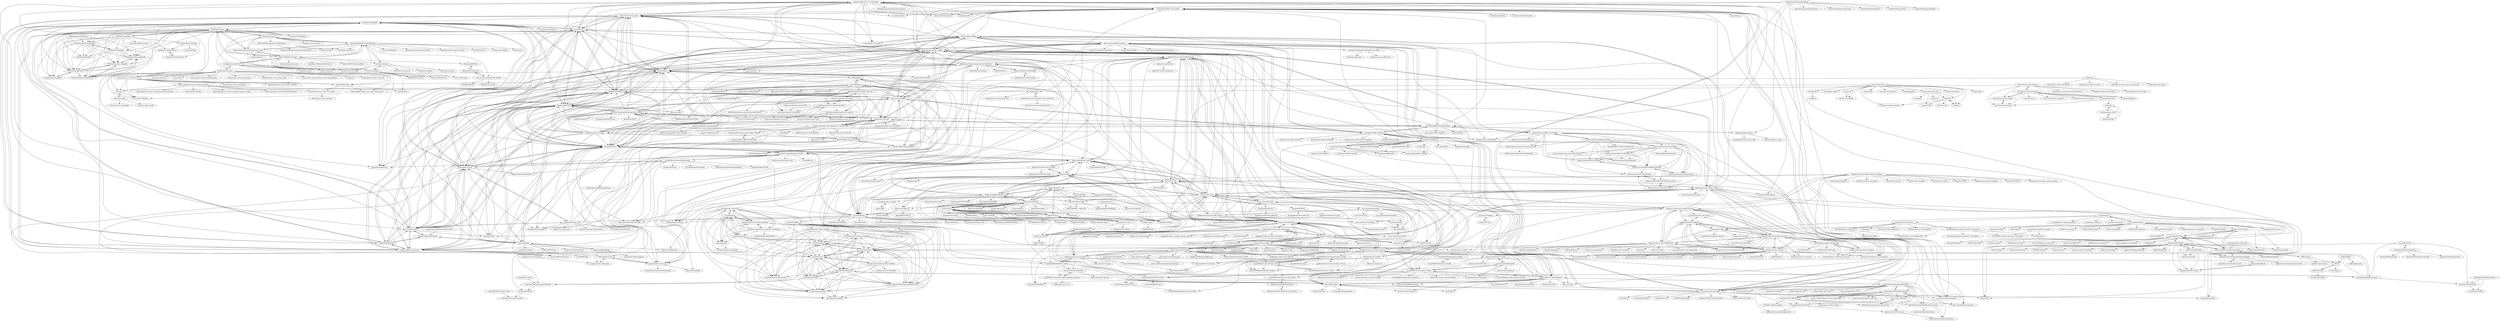 digraph G {
"artemnovichkov/iOS-11-by-Examples" -> "ProjectDent/ARKit-CoreLocation"
"artemnovichkov/iOS-11-by-Examples" -> "yapstudios/YapAnimator" ["e"=1]
"artemnovichkov/iOS-11-by-Examples" -> "olucurious/awesome-arkit"
"artemnovichkov/iOS-11-by-Examples" -> "lkzhao/Hero" ["e"=1]
"artemnovichkov/iOS-11-by-Examples" -> "shoheiyokoyama/Gemini" ["e"=1]
"artemnovichkov/iOS-11-by-Examples" -> "shu223/iOS-10-Sampler" ["e"=1]
"artemnovichkov/iOS-11-by-Examples" -> "cruisediary/Pastel" ["e"=1]
"artemnovichkov/iOS-11-by-Examples" -> "exyte/ARTetris"
"artemnovichkov/iOS-11-by-Examples" -> "roberthein/BouncyLayout" ["e"=1]
"artemnovichkov/iOS-11-by-Examples" -> "HarshilShah/DeckTransition" ["e"=1]
"artemnovichkov/iOS-11-by-Examples" -> "duzexu/ARuler"
"artemnovichkov/iOS-11-by-Examples" -> "marcosgriselli/ViewAnimator" ["e"=1]
"artemnovichkov/iOS-11-by-Examples" -> "KelvinJin/AnimatedCollectionViewLayout" ["e"=1]
"artemnovichkov/iOS-11-by-Examples" -> "louisdh/panelkit" ["e"=1]
"artemnovichkov/iOS-11-by-Examples" -> "olucurious/Awesome-ARKit"
"pr0g/unity-portal-rendering" -> "craigkj312/unity-arkit-portal"
"DanijelHuis/HDAugmentedReality" -> "promet/PRAugmentedReality" ["e"=1]
"DanijelHuis/HDAugmentedReality" -> "ProjectDent/ARKit-CoreLocation"
"DanijelHuis/HDAugmentedReality" -> "gleue/TGLAugmentedRealityView"
"DanijelHuis/HDAugmentedReality" -> "chriswebb09/ARKitNavigationDemo"
"DanijelHuis/HDAugmentedReality" -> "FreshworksStudio/arcorelocation"
"DanijelHuis/HDAugmentedReality" -> "yshrkt/VuforiaSampleSwift" ["e"=1]
"DanijelHuis/HDAugmentedReality" -> "scihant/CTPanoramaView" ["e"=1]
"DanijelHuis/HDAugmentedReality" -> "NextLevel/NextLevel" ["e"=1]
"DanijelHuis/HDAugmentedReality" -> "mapbox/mapbox-arkit-ios"
"DanijelHuis/HDAugmentedReality" -> "jeffreybergier/Blog-Getting-Started-with-Vision"
"ProjectDent/ARKit-CoreLocation" -> "olucurious/Awesome-ARKit"
"ProjectDent/ARKit-CoreLocation" -> "artemnovichkov/iOS-11-by-Examples"
"ProjectDent/ARKit-CoreLocation" -> "shoheiyokoyama/Gemini" ["e"=1]
"ProjectDent/ARKit-CoreLocation" -> "alexaubry/BulletinBoard" ["e"=1]
"ProjectDent/ARKit-CoreLocation" -> "lkzhao/Hero" ["e"=1]
"ProjectDent/ARKit-CoreLocation" -> "marcosgriselli/ViewAnimator" ["e"=1]
"ProjectDent/ARKit-CoreLocation" -> "hanleyweng/CoreML-in-ARKit"
"ProjectDent/ARKit-CoreLocation" -> "olucurious/awesome-arkit"
"ProjectDent/ARKit-CoreLocation" -> "roberthein/BouncyLayout" ["e"=1]
"ProjectDent/ARKit-CoreLocation" -> "Juanpe/SkeletonView" ["e"=1]
"ProjectDent/ARKit-CoreLocation" -> "louisdh/panelkit" ["e"=1]
"ProjectDent/ARKit-CoreLocation" -> "PaoloCuscela/Cards" ["e"=1]
"ProjectDent/ARKit-CoreLocation" -> "cruisediary/Pastel" ["e"=1]
"ProjectDent/ARKit-CoreLocation" -> "SoySauceLab/CollectionKit" ["e"=1]
"ProjectDent/ARKit-CoreLocation" -> "exyte/Macaw" ["e"=1]
"olucurious/awesome-arkit" -> "duzexu/ARuler"
"olucurious/awesome-arkit" -> "artemnovichkov/iOS-11-by-Examples"
"olucurious/awesome-arkit" -> "ProjectDent/ARKit-CoreLocation"
"olucurious/awesome-arkit" -> "exyte/ARTetris"
"olucurious/awesome-arkit" -> "laanlabs/ARBrush"
"olucurious/awesome-arkit" -> "farice/ARShooter"
"olucurious/awesome-arkit" -> "oabdelkarim/ARPaint"
"olucurious/awesome-arkit" -> "miliPolo/ARSolarPlay"
"olucurious/awesome-arkit" -> "shoheiyokoyama/Gemini" ["e"=1]
"olucurious/awesome-arkit" -> "sobri909/ArcKit" ["e"=1]
"olucurious/awesome-arkit" -> "yapstudios/YapAnimator" ["e"=1]
"olucurious/awesome-arkit" -> "hanleyweng/CoreML-in-ARKit"
"olucurious/awesome-arkit" -> "PGSSoft/3DSnakeAR"
"olucurious/awesome-arkit" -> "shu223/iOS-10-Sampler" ["e"=1]
"olucurious/awesome-arkit" -> "ole/whats-new-in-swift-4" ["e"=1]
"oabdelkarim/ARPaint" -> "laanlabs/ARBrush"
"oabdelkarim/ARPaint" -> "exyte/ARTetris"
"oabdelkarim/ARPaint" -> "lapfelix/ARKit-line-drawing"
"oabdelkarim/ARPaint" -> "bjarnel/arkit-occlusion"
"oabdelkarim/ARPaint" -> "hanleyweng/CoreML-in-ARKit"
"oabdelkarim/ARPaint" -> "Boris-Em/ARCharts"
"oabdelkarim/ARPaint" -> "duzexu/ARuler"
"oabdelkarim/ARPaint" -> "olucurious/awesome-arkit"
"oabdelkarim/ARPaint" -> "bjarnel/arkit-tictactoe"
"oabdelkarim/ARPaint" -> "miliPolo/ARSolarPlay"
"oabdelkarim/ARPaint" -> "shu223/ARKit-Sampler"
"oabdelkarim/ARPaint" -> "hanleyweng/Gesture-Recognition-101-CoreML-ARKit"
"oabdelkarim/ARPaint" -> "farice/ARShooter"
"oabdelkarim/ARPaint" -> "PGSSoft/3DSnakeAR"
"oabdelkarim/ARPaint" -> "ignacio-chiazzo/ARKit"
"olucurious/Awesome-ARKit" -> "ProjectDent/ARKit-CoreLocation"
"olucurious/Awesome-ARKit" -> "likedan/Awesome-CoreML-Models"
"olucurious/Awesome-ARKit" -> "hanleyweng/CoreML-in-ARKit"
"olucurious/Awesome-ARKit" -> "artemnovichkov/iOS-11-by-Examples"
"olucurious/Awesome-ARKit" -> "marcosgriselli/ViewAnimator" ["e"=1]
"olucurious/Awesome-ARKit" -> "shu223/ARKit-Sampler"
"olucurious/Awesome-ARKit" -> "Juanpe/SkeletonView" ["e"=1]
"olucurious/Awesome-ARKit" -> "Instagram/IGListKit" ["e"=1]
"olucurious/Awesome-ARKit" -> "SwifterSwift/SwifterSwift" ["e"=1]
"olucurious/Awesome-ARKit" -> "lkzhao/Hero" ["e"=1]
"olucurious/Awesome-ARKit" -> "airbnb/lottie-ios" ["e"=1]
"olucurious/Awesome-ARKit" -> "huri000/SwiftEntryKit" ["e"=1]
"olucurious/Awesome-ARKit" -> "ninjaprox/NVActivityIndicatorView" ["e"=1]
"olucurious/Awesome-ARKit" -> "AFathi/ARVideoKit"
"olucurious/Awesome-ARKit" -> "Moya/Moya" ["e"=1]
"likedan/Awesome-CoreML-Models" -> "olucurious/Awesome-ARKit"
"likedan/Awesome-CoreML-Models" -> "ProjectDent/ARKit-CoreLocation"
"likedan/Awesome-CoreML-Models" -> "apple/coremltools"
"likedan/Awesome-CoreML-Models" -> "alexaubry/BulletinBoard" ["e"=1]
"likedan/Awesome-CoreML-Models" -> "marcosgriselli/ViewAnimator" ["e"=1]
"likedan/Awesome-CoreML-Models" -> "apple/turicreate" ["e"=1]
"likedan/Awesome-CoreML-Models" -> "alexsosn/iOS_ML"
"likedan/Awesome-CoreML-Models" -> "hanleyweng/CoreML-in-ARKit"
"likedan/Awesome-CoreML-Models" -> "artemnovichkov/iOS-11-by-Examples"
"likedan/Awesome-CoreML-Models" -> "JohnSundell/SwiftTips" ["e"=1]
"likedan/Awesome-CoreML-Models" -> "lkzhao/Hero" ["e"=1]
"likedan/Awesome-CoreML-Models" -> "tf-coreml/tf-coreml"
"likedan/Awesome-CoreML-Models" -> "Juanpe/SkeletonView" ["e"=1]
"likedan/Awesome-CoreML-Models" -> "krzysztofzablocki/Sourcery" ["e"=1]
"likedan/Awesome-CoreML-Models" -> "SwifterSwift/SwifterSwift" ["e"=1]
"shu223/iOS-Depth-Sampler" -> "shu223/ARKit-Sampler"
"shu223/iOS-Depth-Sampler" -> "kboy-silvergym/ARKit-Emperor"
"shu223/iOS-Depth-Sampler" -> "MetalPetal/MetalPetal" ["e"=1]
"shu223/iOS-Depth-Sampler" -> "eBay/HeadGazeLib" ["e"=1]
"shu223/iOS-Depth-Sampler" -> "AFathi/ARVideoKit"
"shu223/iOS-Depth-Sampler" -> "muukii/Pixel" ["e"=1]
"shu223/iOS-Depth-Sampler" -> "Silence-GitHub/BBMetalImage" ["e"=1]
"shu223/iOS-Depth-Sampler" -> "dokun1/Lumina" ["e"=1]
"shu223/iOS-Depth-Sampler" -> "hanleyweng/CoreML-in-ARKit"
"shu223/iOS-Depth-Sampler" -> "tucan9389/PoseEstimation-CoreML"
"shu223/iOS-Depth-Sampler" -> "hollance/CoreMLHelpers"
"shu223/iOS-Depth-Sampler" -> "TokyoYoshida/ExampleOfiOSLiDAR"
"shu223/iOS-Depth-Sampler" -> "lovoo/NSFWDetector" ["e"=1]
"shu223/iOS-Depth-Sampler" -> "BradLarson/GPUImage3" ["e"=1]
"shu223/iOS-Depth-Sampler" -> "nathangitter/fluid-interfaces" ["e"=1]
"simformsolutions/ARKit2.0-Prototype" -> "simformsolutions/SSSpinnerButton"
"simformsolutions/ARKit2.0-Prototype" -> "simformsolutions/SSCustomTabMenu"
"simformsolutions/ARKit2.0-Prototype" -> "simformsolutions/SSFacebookLogin"
"simformsolutions/ARKit2.0-Prototype" -> "simformsolutions/SSCustomTabbar"
"simformsolutions/ARKit2.0-Prototype" -> "simformsolutions/SSCircularSlider"
"simformsolutions/ARKit2.0-Prototype" -> "simformsolutions/SSCalendarControl"
"simformsolutions/ARKit2.0-Prototype" -> "simformsolutions/SSPlaceHolderTableView"
"simformsolutions/ARKit2.0-Prototype" -> "simformsolutions/SSGoogleLogin"
"simformsolutions/ARKit2.0-Prototype" -> "chriswebb09/ARKitNavigationDemo"
"simformsolutions/ARKit2.0-Prototype" -> "Placenote/PlacenoteSDK-iOS"
"simformsolutions/ARKit2.0-Prototype" -> "simformsolutions/react-native-spinner-button"
"AFathi/ARVideoKit" -> "olucurious/Awesome-ARKit"
"AFathi/ARVideoKit" -> "hanleyweng/CoreML-in-ARKit"
"AFathi/ARVideoKit" -> "shu223/ARKit-Sampler"
"AFathi/ARVideoKit" -> "NextLevel/NextLevel" ["e"=1]
"AFathi/ARVideoKit" -> "ProjectDent/ARKit-CoreLocation"
"AFathi/ARVideoKit" -> "shu223/iOS-Depth-Sampler"
"AFathi/ARVideoKit" -> "muukii/Pixel" ["e"=1]
"AFathi/ARVideoKit" -> "Awalz/SwiftyCam" ["e"=1]
"AFathi/ARVideoKit" -> "Yummypets/YPImagePicker" ["e"=1]
"AFathi/ARVideoKit" -> "kboy-silvergym/ARKit-Emperor"
"AFathi/ARVideoKit" -> "artemnovichkov/iOS-11-by-Examples"
"AFathi/ARVideoKit" -> "oabdelkarim/ARPaint"
"AFathi/ARVideoKit" -> "BradLarson/GPUImage3" ["e"=1]
"AFathi/ARVideoKit" -> "laanlabs/ARBrush"
"AFathi/ARVideoKit" -> "duzexu/ARuler"
"laanlabs/ARBrush" -> "lapfelix/ARKit-line-drawing"
"laanlabs/ARBrush" -> "exyte/ARTetris"
"laanlabs/ARBrush" -> "bjarnel/arkit-tictactoe"
"laanlabs/ARBrush" -> "farice/ARShooter"
"laanlabs/ARBrush" -> "yapstudios/YapAnimator" ["e"=1]
"laanlabs/ARBrush" -> "oabdelkarim/ARPaint"
"laanlabs/ARBrush" -> "artemnovichkov/iOS-11-by-Examples"
"laanlabs/ARBrush" -> "duzexu/ARuler"
"laanlabs/ARBrush" -> "Boris-Em/ARCharts"
"laanlabs/ARBrush" -> "olucurious/awesome-arkit"
"laanlabs/ARBrush" -> "NovaTecConsulting/FaceRecognition-in-ARKit"
"laanlabs/ARBrush" -> "TinyCrayon/TinyCrayon-iOS-SDK" ["e"=1]
"laanlabs/ARBrush" -> "PGSSoft/3DSnakeAR"
"laanlabs/ARBrush" -> "KimDarren/FaceCropper" ["e"=1]
"laanlabs/ARBrush" -> "Boerworz/Gagat" ["e"=1]
"JustinFincher/GitHubContributionsiOS" -> "songkuixi/ARGitHubCommits"
"ChargePoint/xcparse" -> "TitouanVanBelle/XCTestHTMLReport"
"ChargePoint/xcparse" -> "davidahouse/XCResultKit"
"ChargePoint/xcparse" -> "lyndsey-ferguson/fastlane-plugin-test_center"
"ChargePoint/xcparse" -> "thii/xcbeautify" ["e"=1]
"ChargePoint/xcparse" -> "spotify/XCLogParser" ["e"=1]
"ChargePoint/xcparse" -> "PGSSoft/AutoMate"
"ChargePoint/xcparse" -> "XCTestHTMLReport/XCTestHTMLReport"
"ChargePoint/xcparse" -> "fastlane-community/xcov"
"lyndsey-ferguson/fastlane-plugin-test_center" -> "TitouanVanBelle/XCTestHTMLReport"
"lyndsey-ferguson/fastlane-plugin-test_center" -> "Subito-it/Mendoza"
"lyndsey-ferguson/fastlane-plugin-test_center" -> "PGSSoft/AutoMate"
"lyndsey-ferguson/fastlane-plugin-test_center" -> "ChargePoint/xcparse"
"lyndsey-ferguson/fastlane-plugin-test_center" -> "Subito-it/SBTUITestTunnel"
"lyndsey-ferguson/fastlane-plugin-test_center" -> "nakiostudio/xcov" ["e"=1]
"alexsosn/iOS_ML" -> "likedan/Awesome-CoreML-Models"
"alexsosn/iOS_ML" -> "onmyway133/fantastic-machine-learning"
"alexsosn/iOS_ML" -> "Swift-AI/Swift-AI" ["e"=1]
"alexsosn/iOS_ML" -> "hollance/Forge"
"alexsosn/iOS_ML" -> "hollance/YOLO-CoreML-MPSNNGraph"
"alexsosn/iOS_ML" -> "artemnovichkov/iOS-11-by-Examples"
"alexsosn/iOS_ML" -> "xmartlabs/Bender"
"alexsosn/iOS_ML" -> "hollance/CoreMLHelpers"
"alexsosn/iOS_ML" -> "collinhundley/Swift-AI" ["e"=1]
"alexsosn/iOS_ML" -> "DeepLearningKit/DeepLearningKit"
"alexsosn/iOS_ML" -> "tf-coreml/tf-coreml"
"alexsosn/iOS_ML" -> "olucurious/awesome-arkit"
"alexsosn/iOS_ML" -> "hanleyweng/CoreML-in-ARKit"
"alexsosn/iOS_ML" -> "KevinCoble/AIToolbox"
"alexsosn/iOS_ML" -> "aleph7/BrainCore"
"tf-coreml/tf-coreml" -> "apple/coremltools"
"tf-coreml/tf-coreml" -> "hollance/CoreMLHelpers"
"tf-coreml/tf-coreml" -> "hollance/YOLO-CoreML-MPSNNGraph"
"tf-coreml/tf-coreml" -> "likedan/Awesome-CoreML-Models"
"tf-coreml/tf-coreml" -> "vonholst/SSDMobileNet_CoreML"
"tf-coreml/tf-coreml" -> "hollance/MobileNet-CoreML"
"tf-coreml/tf-coreml" -> "hollance/Forge"
"tf-coreml/tf-coreml" -> "tucan9389/PoseEstimation-CoreML"
"tf-coreml/tf-coreml" -> "hollance/coreml-survival-guide"
"tf-coreml/tf-coreml" -> "alexsosn/iOS_ML"
"tf-coreml/tf-coreml" -> "xmartlabs/Bender"
"tf-coreml/tf-coreml" -> "motlabs/awesome-ml-demos-with-ios"
"tf-coreml/tf-coreml" -> "hanleyweng/CoreML-in-ARKit"
"tf-coreml/tf-coreml" -> "prisma-ai/torch2coreml"
"tf-coreml/tf-coreml" -> "apple/turicreate" ["e"=1]
"tucan9389/TextDetection-CoreML" -> "tucan9389/TextRecognition-MLKit"
"wix/AppleSimulatorUtils" -> "Subito-it/SBTUITestTunnel"
"wix/AppleSimulatorUtils" -> "wix/DetoxInstruments"
"wix/AppleSimulatorUtils" -> "PGSSoft/AutoMate"
"wix/AppleSimulatorUtils" -> "wix/DetoxRecorder"
"wix/AppleSimulatorUtils" -> "Subito-it/Mendoza"
"wix/AppleSimulatorUtils" -> "avito-tech/Mixbox"
"wix/AppleSimulatorUtils" -> "wix/DetoxSync"
"wix/AppleSimulatorUtils" -> "danielpaulus/go-ios" ["e"=1]
"wix/AppleSimulatorUtils" -> "TitouanVanBelle/XCTestHTMLReport"
"fritzlabs/Awesome-Mobile-Machine-Learning" -> "motlabs/awesome-ml-demos-with-ios"
"fritzlabs/Awesome-Mobile-Machine-Learning" -> "fritzlabs/fritz-examples"
"fritzlabs/Awesome-Mobile-Machine-Learning" -> "fritzlabs/fritz-models"
"fritzlabs/Awesome-Mobile-Machine-Learning" -> "Blackjacx/WWDC" ["e"=1]
"fritzlabs/Awesome-Mobile-Machine-Learning" -> "pgorzelany/iOS-project-template" ["e"=1]
"fritzlabs/Awesome-Mobile-Machine-Learning" -> "pytorch/QNNPACK" ["e"=1]
"fritzlabs/Awesome-Mobile-Machine-Learning" -> "onmyway133/fantastic-machine-learning"
"fritzlabs/Awesome-Mobile-Machine-Learning" -> "Bisonai/awesome-edge-machine-learning" ["e"=1]
"fritzlabs/Awesome-Mobile-Machine-Learning" -> "alexsosn/iOS_ML"
"fritzlabs/Awesome-Mobile-Machine-Learning" -> "airbnb/MagazineLayout" ["e"=1]
"fritzlabs/Awesome-Mobile-Machine-Learning" -> "Lickability/swift-best-practices" ["e"=1]
"fritzlabs/Awesome-Mobile-Machine-Learning" -> "tucan9389/PoseEstimation-CoreML"
"fritzlabs/Awesome-Mobile-Machine-Learning" -> "tensorflow/swift-apis" ["e"=1]
"fritzlabs/Awesome-Mobile-Machine-Learning" -> "xmartlabs/Bender"
"fritzlabs/Awesome-Mobile-Machine-Learning" -> "onmyway133/fantastic-ios-architecture" ["e"=1]
"markdaws/arkit-by-example" -> "laanlabs/ARBrush"
"markdaws/arkit-by-example" -> "duzexu/ARuler"
"markdaws/arkit-by-example" -> "oabdelkarim/ARPaint"
"markdaws/arkit-by-example" -> "lapfelix/ARKit-line-drawing"
"markdaws/arkit-by-example" -> "farice/ARShooter"
"markdaws/arkit-by-example" -> "ignacio-chiazzo/ARKit"
"markdaws/arkit-by-example" -> "gao0122/ARKit-Example-by-Apple"
"markdaws/arkit-by-example" -> "exyte/ARTetris"
"markdaws/arkit-by-example" -> "NovaTecConsulting/FaceRecognition-in-ARKit"
"markdaws/arkit-by-example" -> "arirawr/ARKit-FloorIsLava"
"markdaws/arkit-by-example" -> "olucurious/awesome-arkit"
"markdaws/arkit-by-example" -> "chriswebb09/ARKitNavigationDemo"
"markdaws/arkit-by-example" -> "hanleyweng/CoreML-in-ARKit"
"markdaws/arkit-by-example" -> "bjarnel/arkit-occlusion"
"markdaws/arkit-by-example" -> "bjarnel/arkit-smb-homage"
"xmartlabs/Bender" -> "hollance/Forge"
"xmartlabs/Bender" -> "hollance/MobileNet-CoreML"
"xmartlabs/Bender" -> "remirobert/Dotzu" ["e"=1]
"xmartlabs/Bender" -> "material-motion/material-motion-swift" ["e"=1]
"xmartlabs/Bender" -> "duzexu/ARuler"
"xmartlabs/Bender" -> "TinyCrayon/TinyCrayon-iOS-SDK" ["e"=1]
"xmartlabs/Bender" -> "kishikawakatsumi/SpreadsheetView" ["e"=1]
"xmartlabs/Bender" -> "Luubra/EmojiIntelligence" ["e"=1]
"xmartlabs/Bender" -> "farice/ARShooter"
"xmartlabs/Bender" -> "ahmetws/UnsplashExplorer-CoreML"
"xmartlabs/Bender" -> "dreymonde/Time" ["e"=1]
"xmartlabs/Bender" -> "xmartlabs/Xniffer"
"xmartlabs/Bender" -> "quicktype/quicktype-xcode" ["e"=1]
"xmartlabs/Bender" -> "HamzaGhazouani/HGPlaceholders" ["e"=1]
"xmartlabs/Bender" -> "shoheiyokoyama/Gemini" ["e"=1]
"cossacklabs/acra" -> "cossacklabs/themis"
"cossacklabs/acra" -> "cossacklabs/acra-engineering-demo"
"cossacklabs/acra" -> "curiefense/curiefense" ["e"=1]
"cossacklabs/acra" -> "cossacklabs/hermes-core"
"cossacklabs/acra" -> "awnumar/memguard" ["e"=1]
"cossacklabs/acra" -> "vixentael/my-talks"
"cossacklabs/acra" -> "encryptedsystems/Clusion"
"hanleyweng/CoreML-in-ARKit" -> "NovaTecConsulting/FaceRecognition-in-ARKit"
"hanleyweng/CoreML-in-ARKit" -> "shu223/ARKit-Sampler"
"hanleyweng/CoreML-in-ARKit" -> "ProjectDent/ARKit-CoreLocation"
"hanleyweng/CoreML-in-ARKit" -> "olucurious/Awesome-ARKit"
"hanleyweng/CoreML-in-ARKit" -> "artemnovichkov/iOS-11-by-Examples"
"hanleyweng/CoreML-in-ARKit" -> "hanleyweng/Gesture-Recognition-101-CoreML-ARKit"
"hanleyweng/CoreML-in-ARKit" -> "duzexu/ARuler"
"hanleyweng/CoreML-in-ARKit" -> "exyte/ARTetris"
"hanleyweng/CoreML-in-ARKit" -> "Boris-Em/ARCharts"
"hanleyweng/CoreML-in-ARKit" -> "likedan/Awesome-CoreML-Models"
"hanleyweng/CoreML-in-ARKit" -> "AFathi/ARVideoKit"
"hanleyweng/CoreML-in-ARKit" -> "oabdelkarim/ARPaint"
"hanleyweng/CoreML-in-ARKit" -> "hollance/YOLO-CoreML-MPSNNGraph"
"hanleyweng/CoreML-in-ARKit" -> "ignacio-chiazzo/ARKit"
"hanleyweng/CoreML-in-ARKit" -> "bjarnel/arkit-occlusion"
"maxxfrazer/RealityUI" -> "maxxfrazer/FocusEntity"
"maxxfrazer/RealityUI" -> "maxxfrazer/MultipeerHelper"
"maxxfrazer/RealityUI" -> "maxxfrazer/RealityKit-CardFlip"
"maxxfrazer/RealityUI" -> "maxxfrazer/ARKit-SCNPath"
"maxxfrazer/RealityUI" -> "Hi-Rez/Satin" ["e"=1]
"maxxfrazer/RealityUI" -> "maxxfrazer/RKPointPin"
"maxxfrazer/RealityUI" -> "john-rocky/RealityKit-Sampler"
"maxxfrazer/RealityUI" -> "zeitraumdev/iPadLIDARScanExport"
"maxxfrazer/RealityUI" -> "Priva28/Swift3D"
"maxxfrazer/RealityUI" -> "steipete/InterposeKit" ["e"=1]
"maxxfrazer/RealityUI" -> "kboy-silvergym/ARKit-Emperor"
"maxxfrazer/RealityUI" -> "gorastudio/SCNRecorder"
"maxxfrazer/RealityUI" -> "anupamchugh/iowncode" ["e"=1]
"shu223/ARKit-Sampler" -> "kboy-silvergym/ARKit-Emperor"
"shu223/ARKit-Sampler" -> "hanleyweng/CoreML-in-ARKit"
"shu223/ARKit-Sampler" -> "olucurious/Awesome-ARKit"
"shu223/ARKit-Sampler" -> "shu223/iOS-Depth-Sampler"
"shu223/ARKit-Sampler" -> "ProjectDent/ARKit-CoreLocation"
"shu223/ARKit-Sampler" -> "AFathi/ARVideoKit"
"shu223/ARKit-Sampler" -> "ignacio-chiazzo/ARKit"
"shu223/ARKit-Sampler" -> "exyte/ARTetris"
"shu223/ARKit-Sampler" -> "oabdelkarim/ARPaint"
"shu223/ARKit-Sampler" -> "artemnovichkov/iOS-11-by-Examples"
"shu223/ARKit-Sampler" -> "farice/ARShooter"
"shu223/ARKit-Sampler" -> "chriswebb09/ARKitNavigationDemo"
"shu223/ARKit-Sampler" -> "laanlabs/ARBrush"
"shu223/ARKit-Sampler" -> "shu223/iOS-10-Sampler" ["e"=1]
"shu223/ARKit-Sampler" -> "likedan/Awesome-CoreML-Models"
"hollance/CoreMLHelpers" -> "hollance/coreml-survival-guide"
"hollance/CoreMLHelpers" -> "hollance/YOLO-CoreML-MPSNNGraph"
"hollance/CoreMLHelpers" -> "tf-coreml/tf-coreml"
"hollance/CoreMLHelpers" -> "john-rocky/CoreML-Models"
"hollance/CoreMLHelpers" -> "likedan/Awesome-CoreML-Models"
"hollance/CoreMLHelpers" -> "apple/coremltools"
"hollance/CoreMLHelpers" -> "hollance/Forge"
"hollance/CoreMLHelpers" -> "motlabs/awesome-ml-demos-with-ios"
"hollance/CoreMLHelpers" -> "onnx/onnx-coreml"
"hollance/CoreMLHelpers" -> "MetalPetal/MetalPetal" ["e"=1]
"hollance/CoreMLHelpers" -> "anupamchugh/iowncode" ["e"=1]
"hollance/CoreMLHelpers" -> "alexsosn/iOS_ML"
"hollance/CoreMLHelpers" -> "huggingface/swift-coreml-transformers"
"hollance/CoreMLHelpers" -> "prisma-ai/torch2coreml"
"hollance/CoreMLHelpers" -> "hanleyweng/CoreML-in-ARKit"
"exyte/ARTetris" -> "bjarnel/arkit-tictactoe"
"exyte/ARTetris" -> "duzexu/ARuler"
"exyte/ARTetris" -> "farice/ARShooter"
"exyte/ARTetris" -> "laanlabs/ARBrush"
"exyte/ARTetris" -> "artemnovichkov/iOS-11-by-Examples"
"exyte/ARTetris" -> "olucurious/awesome-arkit"
"exyte/ARTetris" -> "PGSSoft/3DSnakeAR"
"exyte/ARTetris" -> "lapfelix/ARKit-line-drawing"
"exyte/ARTetris" -> "hanleyweng/CoreML-in-ARKit"
"exyte/ARTetris" -> "oabdelkarim/ARPaint"
"exyte/ARTetris" -> "ProjectDent/ARKit-CoreLocation"
"exyte/ARTetris" -> "shu223/ARKit-Sampler"
"exyte/ARTetris" -> "miliPolo/ARSolarPlay"
"exyte/ARTetris" -> "yapstudios/YapAnimator" ["e"=1]
"exyte/ARTetris" -> "loregr/LGButton" ["e"=1]
"ariiiman/s" -> "ariiiman/penryn-starter"
"atoami/react-native-navigation-redux-starter-kit" -> "birkir/hekla"
"atoami/react-native-navigation-redux-starter-kit" -> "atoami/react-native-animated-emoji"
"SwiftBrain/awesome-CoreML-models" -> "hollance/MobileNet-CoreML"
"SwiftBrain/awesome-CoreML-models" -> "likedan/Awesome-CoreML-Models"
"SwiftBrain/awesome-CoreML-models" -> "cocoa-ai/FacesVisionDemo"
"SwiftBrain/awesome-CoreML-models" -> "cocoa-ai/ModelZoo"
"SwiftBrain/awesome-CoreML-models" -> "hanleyweng/CoreML-in-ARKit"
"SwiftBrain/awesome-CoreML-models" -> "cocoa-ai/SentimentCoreMLDemo"
"SwiftBrain/awesome-CoreML-models" -> "cocoa-ai/CocoaAI"
"SwiftBrain/awesome-CoreML-models" -> "NovaTecConsulting/FaceRecognition-in-ARKit"
"SwiftBrain/awesome-CoreML-models" -> "eugenebokhan/Awesome-ML"
"SwiftBrain/awesome-CoreML-models" -> "jeffreybergier/Blog-Getting-Started-with-Vision"
"SwiftBrain/awesome-CoreML-models" -> "cocoa-ai/FlowersVisionDemo"
"SwiftBrain/awesome-CoreML-models" -> "alexsosn/iOS_ML"
"SwiftBrain/awesome-CoreML-models" -> "hollance/CoreMLHelpers"
"SwiftBrain/awesome-CoreML-models" -> "olucurious/awesome-arkit"
"SwiftBrain/awesome-CoreML-models" -> "kingreza/SeeFood"
"cocoa-ai/FlowersVisionDemo" -> "cocoa-ai/StylesVisionDemo"
"prisma-ai/torch2coreml" -> "onnx/onnx-coreml"
"prisma-ai/torch2coreml" -> "ileafsolutions/StyleArt"
"prisma-ai/torch2coreml" -> "hollance/YOLO-CoreML-MPSNNGraph"
"prisma-ai/torch2coreml" -> "hollance/CoreMLHelpers"
"prisma-ai/torch2coreml" -> "cocoa-ai/FacesVisionDemo"
"prisma-ai/torch2coreml" -> "KleinYuan/Caffe2-iOS"
"prisma-ai/torch2coreml" -> "onmyway133/fantastic-machine-learning"
"prisma-ai/torch2coreml" -> "kirualex/NSTDemo"
"prisma-ai/torch2coreml" -> "tf-coreml/tf-coreml"
"Subito-it/SBTUITestTunnel" -> "Subito-it/Mendoza"
"Subito-it/SBTUITestTunnel" -> "Subito-it/SBTUITestTunnelHost"
"Subito-it/SBTUITestTunnel" -> "Subito-it/sbtuitestbrowser"
"Subito-it/SBTUITestTunnel" -> "lyndsey-ferguson/fastlane-plugin-test_center"
"Subito-it/SBTUITestTunnel" -> "PGSSoft/AutoMate"
"Subito-it/SBTUITestTunnel" -> "capitalone/SWHttpTrafficRecorder" ["e"=1]
"Subito-it/SBTUITestTunnel" -> "TitouanVanBelle/XCTestHTMLReport"
"Subito-it/SBTUITestTunnel" -> "wix/AppleSimulatorUtils"
"Subito-it/SBTUITestTunnel" -> "avito-tech/Emcee"
"Subito-it/SBTUITestTunnel" -> "avito-tech/Mixbox"
"Subito-it/SBTUITestTunnel" -> "Shashikant86/XCFit"
"TakeScoop/SwiftyRSA" -> "soyersoyer/SwCrypt"
"TakeScoop/SwiftyRSA" -> "henrinormak/Heimdall"
"TakeScoop/SwiftyRSA" -> "krzyzanowskim/CryptoSwift" ["e"=1]
"TakeScoop/SwiftyRSA" -> "rockbruno/swiftshield" ["e"=1]
"TakeScoop/SwiftyRSA" -> "RNCryptor/RNCryptor" ["e"=1]
"TakeScoop/SwiftyRSA" -> "iosdevzone/IDZSwiftCommonCrypto"
"TakeScoop/SwiftyRSA" -> "pujiaxin33/JXSegmentedView" ["e"=1]
"TakeScoop/SwiftyRSA" -> "alibaba/HandyJSON" ["e"=1]
"TakeScoop/SwiftyRSA" -> "datatheorem/TrustKit" ["e"=1]
"TakeScoop/SwiftyRSA" -> "btnguyen2k/swift-rsautils"
"TakeScoop/SwiftyRSA" -> "devxoul/Toaster" ["e"=1]
"TakeScoop/SwiftyRSA" -> "daltoniam/Starscream" ["e"=1]
"TakeScoop/SwiftyRSA" -> "adow/SecrecySwift"
"TakeScoop/SwiftyRSA" -> "MxABC/swiftScan" ["e"=1]
"TakeScoop/SwiftyRSA" -> "hyperoslo/Cache" ["e"=1]
"Boris-Em/ARCharts" -> "hanleyweng/CoreML-in-ARKit"
"Boris-Em/ARCharts" -> "laanlabs/ARBrush"
"Boris-Em/ARCharts" -> "oabdelkarim/ARPaint"
"Boris-Em/ARCharts" -> "bjarnel/arkit-tictactoe"
"Boris-Em/ARCharts" -> "duzexu/ARuler"
"Boris-Em/ARCharts" -> "songkuixi/ARGitHubCommits"
"Boris-Em/ARCharts" -> "farice/ARShooter"
"Boris-Em/ARCharts" -> "sobri909/ArcKit" ["e"=1]
"Boris-Em/ARCharts" -> "PGSSoft/3DSnakeAR"
"Boris-Em/ARCharts" -> "NovaTecConsulting/FaceRecognition-in-ARKit"
"Boris-Em/ARCharts" -> "lapfelix/ARKit-line-drawing"
"Boris-Em/ARCharts" -> "olucurious/awesome-arkit"
"Boris-Em/ARCharts" -> "artemnovichkov/iOS-11-by-Examples"
"Boris-Em/ARCharts" -> "exyte/ARTetris"
"Boris-Em/ARCharts" -> "kingreza/SeeFood"
"hollance/neural-engine" -> "apple/ml-ane-transformers" ["e"=1]
"hollance/neural-engine" -> "apple/coremltools"
"hollance/neural-engine" -> "john-rocky/CoreML-Models"
"hollance/neural-engine" -> "hollance/coreml-survival-guide"
"hollance/neural-engine" -> "antgroup-arclab/ANETools"
"hollance/neural-engine" -> "corsix/amx" ["e"=1]
"hollance/neural-engine" -> "below/HelloSilicon" ["e"=1]
"hollance/neural-engine" -> "dougallj/applegpu" ["e"=1]
"hollance/neural-engine" -> "tlkh/asitop" ["e"=1]
"hollance/neural-engine" -> "geohot/tinygrad" ["e"=1]
"hollance/neural-engine" -> "huggingface/swift-coreml-diffusers" ["e"=1]
"hollance/neural-engine" -> "hollance/CoreMLHelpers"
"hollance/neural-engine" -> "motlabs/awesome-ml-demos-with-ios"
"hollance/neural-engine" -> "apple/ml-cvnets" ["e"=1]
"hollance/neural-engine" -> "huggingface/swift-coreml-transformers"
"sanketfirodiya/iOS-learning-resources" -> "bakkenbaeck/iOS-handbook"
"sanketfirodiya/iOS-learning-resources" -> "sanketfirodiya/ios-marketing-resources"
"sanketfirodiya/iOS-learning-resources" -> "Awesome-Server-Side-Swift/TheList"
"sanketfirodiya/iOS-learning-resources" -> "sanketfirodiya/sample-watchkit-apps"
"sanketfirodiya/iOS-learning-resources" -> "sanketfirodiya/awesome-ios-plugins"
"sanketfirodiya/iOS-learning-resources" -> "jVirus/ios-learning-materials" ["e"=1]
"sanketfirodiya/iOS-learning-resources" -> "ameizi/awesome-ios-chart"
"sanketfirodiya/iOS-learning-resources" -> "carolanitz/Awesome-iOS-Twitter"
"sanketfirodiya/iOS-learning-resources" -> "onmyway133/awesome-machine-learning"
"sanketfirodiya/iOS-learning-resources" -> "vixentael/my-talks"
"sanketfirodiya/iOS-learning-resources" -> "onmyway133/fantastic-machine-learning"
"sanketfirodiya/iOS-learning-resources" -> "Lascorbe/CocoaConferences" ["e"=1]
"sanketfirodiya/iOS-learning-resources" -> "JohnSundell/SwiftTips" ["e"=1]
"sanketfirodiya/iOS-learning-resources" -> "ameizi/awesome-ios-animation" ["e"=1]
"soffes/SyntaxKit" -> "soffes/X"
"soffes/SyntaxKit" -> "brentdax/SyntaxKit"
"duzexu/ARuler" -> "olucurious/awesome-arkit"
"duzexu/ARuler" -> "exyte/ARTetris"
"duzexu/ARuler" -> "artemnovichkov/iOS-11-by-Examples"
"duzexu/ARuler" -> "farice/ARShooter"
"duzexu/ARuler" -> "KimDarren/FaceCropper" ["e"=1]
"duzexu/ARuler" -> "ProjectDent/ARKit-CoreLocation"
"duzexu/ARuler" -> "bjarnel/arkit-tictactoe"
"duzexu/ARuler" -> "sobri909/ArcKit" ["e"=1]
"duzexu/ARuler" -> "laanlabs/ARBrush"
"duzexu/ARuler" -> "hanleyweng/CoreML-in-ARKit"
"duzexu/ARuler" -> "shoheiyokoyama/Gemini" ["e"=1]
"duzexu/ARuler" -> "yapstudios/YapAnimator" ["e"=1]
"duzexu/ARuler" -> "TinyCrayon/TinyCrayon-iOS-SDK" ["e"=1]
"duzexu/ARuler" -> "toineheuvelmans/Metron" ["e"=1]
"duzexu/ARuler" -> "TBXark/Ruler"
"wix/wix-style-react" -> "wix/wix-ui"
"wix/wix-style-react" -> "wix/yoshi"
"wix/wix-style-react" -> "wix/haste"
"wix/wix-style-react" -> "wix/stylable" ["e"=1]
"wix/wix-style-react" -> "wix-incubator/unidriver"
"wix/wix-style-react" -> "wix/repluggable"
"wix/wix-style-react" -> "wix/vscode-import-cost"
"wix/wix-style-react" -> "wix/wix-animations"
"wix/wix-style-react" -> "wix/playable"
"wix/wix-style-react" -> "wix/react-module-container"
"wix/wix-style-react" -> "wix/octopus"
"wix/wix-style-react" -> "wix/wix-ui-backoffice"
"wix/wix-style-react" -> "tarassh/fairy-wallet" ["e"=1]
"wix/wix-style-react" -> "wix/remx"
"hanleyweng/Gesture-Recognition-101-CoreML-ARKit" -> "hanleyweng/CoreML-in-ARKit"
"hanleyweng/Gesture-Recognition-101-CoreML-ARKit" -> "hanleyweng/iOS-ARKit-Headset-View"
"hanleyweng/Gesture-Recognition-101-CoreML-ARKit" -> "oabdelkarim/ARPaint"
"hanleyweng/Gesture-Recognition-101-CoreML-ARKit" -> "bjarnel/arkit-occlusion"
"hanleyweng/Gesture-Recognition-101-CoreML-ARKit" -> "likedan/Core-ML-Car-Recognition"
"hanleyweng/Gesture-Recognition-101-CoreML-ARKit" -> "nagam11/ARKit-Projects"
"hanleyweng/Gesture-Recognition-101-CoreML-ARKit" -> "akimach/GestureAI-CoreML-iOS"
"hanleyweng/Gesture-Recognition-101-CoreML-ARKit" -> "NovaTecConsulting/FaceRecognition-in-ARKit"
"hanleyweng/Gesture-Recognition-101-CoreML-ARKit" -> "kboy-silvergym/ARKit-Emperor"
"hanleyweng/Gesture-Recognition-101-CoreML-ARKit" -> "giln/ARML"
"hanleyweng/Gesture-Recognition-101-CoreML-ARKit" -> "hanleyweng/iOS-Stereoscopic-ARKit-Template"
"hanleyweng/Gesture-Recognition-101-CoreML-ARKit" -> "ignacio-chiazzo/ARKit"
"hanleyweng/Gesture-Recognition-101-CoreML-ARKit" -> "maxxfrazer/ARKit-SCNPath"
"cossacklabs/themis" -> "cossacklabs/acra"
"cossacklabs/themis" -> "cossacklabs/hermes-core"
"cossacklabs/themis" -> "vixentael/my-talks"
"cossacklabs/themis" -> "veorq/cryptocoding" ["e"=1]
"cossacklabs/themis" -> "square/Valet" ["e"=1]
"cossacklabs/themis" -> "OWASP/owasp-masvs" ["e"=1]
"cossacklabs/themis" -> "JohnSundell/Marathon" ["e"=1]
"cossacklabs/themis" -> "datatheorem/TrustKit" ["e"=1]
"cossacklabs/themis" -> "orta/cocoapods-keys" ["e"=1]
"cossacklabs/themis" -> "RNCryptor/RNCryptor" ["e"=1]
"cossacklabs/themis" -> "weichsel/ZIPFoundation" ["e"=1]
"cossacklabs/themis" -> "jedisct1/swift-sodium"
"cossacklabs/themis" -> "securing/IOSSecuritySuite" ["e"=1]
"cossacklabs/themis" -> "sobolevn/awesome-cryptography" ["e"=1]
"cossacklabs/themis" -> "icanzilb/Timelane" ["e"=1]
"iosdevzone/IDZSwiftCommonCrypto" -> "soffes/Crypto"
"iosdevzone/IDZSwiftCommonCrypto" -> "soyersoyer/SwCrypt"
"iosdevzone/IDZSwiftCommonCrypto" -> "DigitalLeaves/CryptoExportImportManager"
"iosdevzone/IDZSwiftCommonCrypto" -> "TakeScoop/SwiftyRSA"
"iosdevzone/IDZSwiftCommonCrypto" -> "jedisct1/swift-sodium"
"iosdevzone/IDZSwiftCommonCrypto" -> "ykyouhei/KYShutterButton"
"aleph7/BrainCore" -> "KevinCoble/AIToolbox"
"aleph7/BrainCore" -> "stsievert/swix"
"aleph7/BrainCore" -> "DeepLearningKit/DeepLearningKit"
"aleph7/BrainCore" -> "Somnibyte/MLKit"
"aleph7/BrainCore" -> "craigomac/InfiniteMonkeys"
"aleph7/BrainCore" -> "vlall/Swift-Brain"
"aleph7/BrainCore" -> "aleph7/Upsurge"
"aleph7/BrainCore" -> "hollance/BNNS-vs-MPSCNN"
"aleph7/BrainCore" -> "aleph7/HDF5Kit"
"aleph7/BrainCore" -> "hollance/VGGNet-Metal"
"apple/coremltools" -> "tf-coreml/tf-coreml"
"apple/coremltools" -> "likedan/Awesome-CoreML-Models"
"apple/coremltools" -> "hollance/CoreMLHelpers"
"apple/coremltools" -> "apple/turicreate" ["e"=1]
"apple/coremltools" -> "tensorflow/swift" ["e"=1]
"apple/coremltools" -> "apple/tensorflow_macos" ["e"=1]
"apple/coremltools" -> "hollance/neural-engine"
"apple/coremltools" -> "onnx/onnx-coreml"
"apple/coremltools" -> "huggingface/swift-coreml-transformers"
"apple/coremltools" -> "apple/ml-ane-transformers" ["e"=1]
"apple/coremltools" -> "apple/swift-nio" ["e"=1]
"apple/coremltools" -> "hanleyweng/CoreML-in-ARKit"
"apple/coremltools" -> "apple/swift-package-manager" ["e"=1]
"apple/coremltools" -> "john-rocky/CoreML-Models"
"apple/coremltools" -> "apple/swift-numerics" ["e"=1]
"hollance/Forge" -> "hollance/MobileNet-CoreML"
"hollance/Forge" -> "xmartlabs/Bender"
"hollance/Forge" -> "hollance/YOLO-CoreML-MPSNNGraph"
"hollance/Forge" -> "hollance/VGGNet-Metal"
"hollance/Forge" -> "alexsosn/iOS_ML"
"hollance/Forge" -> "Luubra/EmojiIntelligence" ["e"=1]
"hollance/Forge" -> "hollance/CoreMLHelpers"
"hollance/Forge" -> "KleinYuan/Caffe2-iOS"
"hollance/Forge" -> "hollance/TensorFlow-iOS-Example"
"hollance/Forge" -> "DeepLearningKit/DeepLearningKit"
"hollance/Forge" -> "tf-coreml/tf-coreml"
"hollance/Forge" -> "MetalKit/metal" ["e"=1]
"hollance/Forge" -> "HarshilShah/DeckTransition" ["e"=1]
"hollance/Forge" -> "TinyCrayon/TinyCrayon-iOS-SDK" ["e"=1]
"hollance/Forge" -> "jeffreybergier/Blog-Getting-Started-with-Vision"
"hollance/MobileNet-CoreML" -> "hollance/Forge"
"hollance/MobileNet-CoreML" -> "ahmetws/UnsplashExplorer-CoreML"
"hollance/MobileNet-CoreML" -> "xmartlabs/Bender"
"hollance/MobileNet-CoreML" -> "hollance/YOLO-CoreML-MPSNNGraph"
"hollance/MobileNet-CoreML" -> "farice/ARShooter"
"hollance/MobileNet-CoreML" -> "SwiftBrain/awesome-CoreML-models"
"hollance/MobileNet-CoreML" -> "tf-coreml/tf-coreml"
"hollance/MobileNet-CoreML" -> "KleinYuan/Caffe2-iOS"
"hollance/MobileNet-CoreML" -> "jeffreybergier/Blog-Getting-Started-with-Vision"
"hollance/MobileNet-CoreML" -> "vonholst/SSDMobileNet_CoreML"
"hollance/MobileNet-CoreML" -> "hollance/TensorFlow-iOS-Example"
"hollance/MobileNet-CoreML" -> "shicai/MobileNet-Caffe" ["e"=1]
"hollance/MobileNet-CoreML" -> "DeepLearningKit/DeepLearningKit"
"hollance/MobileNet-CoreML" -> "hollance/CoreMLHelpers"
"hollance/MobileNet-CoreML" -> "dokun1/Lumina" ["e"=1]
"hollance/YOLO-CoreML-MPSNNGraph" -> "Ma-Dan/YOLOv3-CoreML"
"hollance/YOLO-CoreML-MPSNNGraph" -> "hollance/Forge"
"hollance/YOLO-CoreML-MPSNNGraph" -> "hollance/CoreMLHelpers"
"hollance/YOLO-CoreML-MPSNNGraph" -> "r4ghu/iOS-CoreML-Yolo"
"hollance/YOLO-CoreML-MPSNNGraph" -> "hollance/MobileNet-CoreML"
"hollance/YOLO-CoreML-MPSNNGraph" -> "tf-coreml/tf-coreml"
"hollance/YOLO-CoreML-MPSNNGraph" -> "hanleyweng/CoreML-in-ARKit"
"hollance/YOLO-CoreML-MPSNNGraph" -> "likedan/Awesome-CoreML-Models"
"hollance/YOLO-CoreML-MPSNNGraph" -> "alexsosn/iOS_ML"
"hollance/YOLO-CoreML-MPSNNGraph" -> "jeffreybergier/Blog-Getting-Started-with-Vision"
"hollance/YOLO-CoreML-MPSNNGraph" -> "vonholst/SSDMobileNet_CoreML"
"hollance/YOLO-CoreML-MPSNNGraph" -> "hollance/coreml-survival-guide"
"hollance/YOLO-CoreML-MPSNNGraph" -> "prisma-ai/torch2coreml"
"hollance/YOLO-CoreML-MPSNNGraph" -> "xmartlabs/Bender"
"hollance/YOLO-CoreML-MPSNNGraph" -> "atomic14/VisionCoreMLSample"
"jeffreybergier/Blog-Getting-Started-with-Vision" -> "ahmetws/UnsplashExplorer-CoreML"
"jeffreybergier/Blog-Getting-Started-with-Vision" -> "artemnovichkov/iOS-11-by-Examples"
"jeffreybergier/Blog-Getting-Started-with-Vision" -> "toineheuvelmans/Metron" ["e"=1]
"jeffreybergier/Blog-Getting-Started-with-Vision" -> "duzexu/ARuler"
"jeffreybergier/Blog-Getting-Started-with-Vision" -> "sobri909/ArcKit" ["e"=1]
"jeffreybergier/Blog-Getting-Started-with-Vision" -> "yapstudios/YapAnimator" ["e"=1]
"jeffreybergier/Blog-Getting-Started-with-Vision" -> "farice/ARShooter"
"jeffreybergier/Blog-Getting-Started-with-Vision" -> "FabrizioBrancati/Queuer" ["e"=1]
"jeffreybergier/Blog-Getting-Started-with-Vision" -> "roberthein/Ease" ["e"=1]
"jeffreybergier/Blog-Getting-Started-with-Vision" -> "Boerworz/Gagat" ["e"=1]
"jeffreybergier/Blog-Getting-Started-with-Vision" -> "hollance/MobileNet-CoreML"
"jeffreybergier/Blog-Getting-Started-with-Vision" -> "hanleyweng/CoreML-in-ARKit"
"jeffreybergier/Blog-Getting-Started-with-Vision" -> "hollance/YOLO-CoreML-MPSNNGraph"
"jeffreybergier/Blog-Getting-Started-with-Vision" -> "loregr/LGButton" ["e"=1]
"jeffreybergier/Blog-Getting-Started-with-Vision" -> "atomic14/VisionCoreMLSample"
"jedisct1/swift-sodium" -> "iosdevzone/IDZSwiftCommonCrypto"
"jedisct1/swift-sodium" -> "soyersoyer/SwCrypt"
"jedisct1/swift-sodium" -> "attaswift/BigInt" ["e"=1]
"jedisct1/swift-sodium" -> "mochtu/libsodium-ios"
"TBXark/Ruler" -> "levantAJ/Measure"
"TBXark/Ruler" -> "DroidsOnRoids/MeasureARKit"
"TBXark/Ruler" -> "duzexu/ARuler"
"TBXark/Ruler" -> "whitesmith/MeasureThings"
"TBXark/Ruler" -> "vhanagwal/ARRuler"
"marketplacer/keychain-swift" -> "iosdevzone/IDZSwiftCommonCrypto"
"PGSSoft/ParallaxView" -> "PGSSoft/AutoMate"
"PGSSoft/ParallaxView" -> "PGSSoft/InAppPurchaseButton"
"PGSSoft/ParallaxView" -> "PGSSoft/AutoMate-AppBuddy"
"PGSSoft/ParallaxView" -> "PGSSoft/AutoMate-Templates"
"PGSSoft/ParallaxView" -> "PGSSoft/PuzzleMaker"
"PGSSoft/ParallaxView" -> "PGSSoft/MessagesView"
"PGSSoft/ParallaxView" -> "dcordero/FocusTvButton"
"PGSSoft/ParallaxView" -> "PGSSoft/AutoMate-ModelGenie"
"PGSSoft/ParallaxView" -> "nonameplum/Changeable"
"PGSSoft/ParallaxView" -> "PGSSoft/GoldenRose"
"PGSSoft/ParallaxView" -> "PGSSoft/3DSnakeAR"
"PGSSoft/ParallaxView" -> "pascalbros/PAPermissions" ["e"=1]
"PGSSoft/ParallaxView" -> "cgoldsby/TvOSMoreButton"
"ahmetws/UnsplashExplorer-CoreML" -> "farice/ARShooter"
"ahmetws/UnsplashExplorer-CoreML" -> "hollance/MobileNet-CoreML"
"ahmetws/UnsplashExplorer-CoreML" -> "jeffreybergier/Blog-Getting-Started-with-Vision"
"ahmetws/UnsplashExplorer-CoreML" -> "c-Viorel/MBIcons" ["e"=1]
"ahmetws/UnsplashExplorer-CoreML" -> "notohiro/SwiftyVersionTracker"
"ahmetws/UnsplashExplorer-CoreML" -> "KimDarren/FaceCropper" ["e"=1]
"ahmetws/UnsplashExplorer-CoreML" -> "hetelek/Neural-Network-Playground"
"btnguyen2k/swift-rsautils" -> "btnguyen2k/swiftutils"
"btnguyen2k/swiftutils" -> "btnguyen2k/swift-rsautils"
"huggingface/swift-coreml-transformers" -> "hollance/CoreMLHelpers"
"huggingface/swift-coreml-transformers" -> "motlabs/awesome-ml-demos-with-ios"
"huggingface/swift-coreml-transformers" -> "apple/coremltools"
"huggingface/swift-coreml-transformers" -> "john-rocky/CoreML-Models"
"huggingface/swift-coreml-transformers" -> "huggingface/exporters"
"huggingface/swift-coreml-transformers" -> "likedan/Awesome-CoreML-Models"
"huggingface/swift-coreml-transformers" -> "tf-coreml/tf-coreml"
"huggingface/swift-coreml-transformers" -> "google-research/lasertagger" ["e"=1]
"huggingface/swift-coreml-transformers" -> "huggingface/naacl_transfer_learning_tutorial" ["e"=1]
"huggingface/swift-coreml-transformers" -> "huggingface/tflite-android-transformers"
"huggingface/swift-coreml-transformers" -> "facebookresearch/adaptive-span" ["e"=1]
"huggingface/swift-coreml-transformers" -> "shu223/iOS-Depth-Sampler"
"huggingface/swift-coreml-transformers" -> "pvieito/PythonKit" ["e"=1]
"huggingface/swift-coreml-transformers" -> "tensorflow/swift" ["e"=1]
"huggingface/swift-coreml-transformers" -> "huggingface/torchMoji" ["e"=1]
"john-rocky/CoreML-Models" -> "tucan9389/SemanticSegmentation-CoreML"
"john-rocky/CoreML-Models" -> "hollance/CoreMLHelpers"
"john-rocky/CoreML-Models" -> "john-rocky/SemanticImage"
"john-rocky/CoreML-Models" -> "MetalPetal/MetalPetal" ["e"=1]
"john-rocky/CoreML-Models" -> "madebyollin/maple-diffusion" ["e"=1]
"john-rocky/CoreML-Models" -> "tucan9389/awesome-ml-demos-with-ios"
"john-rocky/CoreML-Models" -> "john-rocky/CoreGANContainer"
"john-rocky/CoreML-Models" -> "Ezaldeen99/BackgroundRemoval"
"john-rocky/CoreML-Models" -> "shu223/MLModelCamera"
"john-rocky/CoreML-Models" -> "huggingface/swift-coreml-diffusers" ["e"=1]
"john-rocky/CoreML-Models" -> "Silence-GitHub/BBMetalImage" ["e"=1]
"john-rocky/CoreML-Models" -> "john-rocky/RealityKit-Sampler"
"john-rocky/CoreML-Models" -> "tucan9389/DepthPrediction-CoreML"
"john-rocky/CoreML-Models" -> "TheMurusTeam/FreeScaler-CoreML"
"john-rocky/CoreML-Models" -> "dbsystel/yolov5-coreml-tools"
"ameizi/awesome-ios-chart" -> "ameizi/awesome-ios-animation" ["e"=1]
"ameizi/awesome-ios-chart" -> "bakkenbaeck/iOS-handbook"
"ameizi/awesome-ios-chart" -> "sanketfirodiya/iOS-learning-resources"
"ameizi/awesome-ios-chart" -> "Awesome-Server-Side-Swift/TheList"
"ameizi/awesome-ios-chart" -> "i-schuetz/SwiftCharts" ["e"=1]
"ameizi/awesome-ios-chart" -> "gpbl/SwiftChart" ["e"=1]
"ameizi/awesome-ios-chart" -> "onmyway133/fantastic-machine-learning"
"ameizi/awesome-ios-chart" -> "onmyway133/fantastic-ios-architecture" ["e"=1]
"ameizi/awesome-ios-chart" -> "philackm/ScrollableGraphView" ["e"=1]
"ameizi/awesome-ios-chart" -> "onmyway133/fantastic-ios-animation" ["e"=1]
"ameizi/awesome-ios-chart" -> "younatics/YNDropDownMenu" ["e"=1]
"ameizi/awesome-ios-chart" -> "jVirus/ios-learning-materials" ["e"=1]
"ameizi/awesome-ios-chart" -> "JohnSundell/SwiftTips" ["e"=1]
"ameizi/awesome-ios-chart" -> "willowtreeapps/spruce-ios" ["e"=1]
"yulingtianxia/Core-ML-Sample" -> "atomic14/VisionCoreMLSample"
"xmartlabs/Swift-Framework-Template" -> "xmartlabs/Ahoy"
"xmartlabs/Swift-Framework-Template" -> "xmartlabs/dreamsnap"
"xmartlabs/Swift-Framework-Template" -> "xmartlabs/Opera"
"xmartlabs/Swift-Framework-Template" -> "xmartlabs/Ecno"
"xmartlabs/Swift-Framework-Template" -> "xmartlabs/MetalPerformanceShadersProxy"
"xmartlabs/Swift-Framework-Template" -> "xmartlabs/XLMediaZoom"
"tucan9389/PoseEstimation-TFLiteSwift" -> "SangbumChoi/MobileHumanPose"
"soffes/Crypto" -> "soffes/CommonCrypto"
"soffes/Crypto" -> "iosdevzone/IDZSwiftCommonCrypto"
"soffes/Crypto" -> "soffes/X"
"xmartlabs/Swift-Project-Template" -> "xmartlabs/Opera"
"xmartlabs/Swift-Project-Template" -> "xmartlabs/Ahoy"
"xmartlabs/Swift-Project-Template" -> "xmartlabs/Ecno"
"xmartlabs/Swift-Project-Template" -> "xmartlabs/Swift-Framework-Template"
"xmartlabs/Swift-Project-Template" -> "xmartlabs/XLSwiftKit"
"xmartlabs/Swift-Project-Template" -> "xmartlabs/XLMediaZoom"
"xmartlabs/Swift-Project-Template" -> "xmartlabs/dreamsnap"
"xmartlabs/Swift-Project-Template" -> "xmartlabs/SkyFloatingLabelTextField"
"xmartlabs/Swift-Project-Template" -> "xmartlabs/Android-Base-Project"
"xmartlabs/Swift-Project-Template" -> "xmartlabs/SwiftLint"
"xmartlabs/Swift-Project-Template" -> "xmartlabs/Swift-Style-Guide"
"xmartlabs/Swift-Project-Template" -> "xmartlabs/jared-landing"
"xmartlabs/Swift-Project-Template" -> "xmartlabs/MetalPerformanceShadersProxy"
"kirualex/NSTDemo" -> "appcoda/CoreMLStyleTransfer"
"kirualex/NSTDemo" -> "JinchengKim/StyleTransfer-iOS"
"carolanitz/Awesome-iOS-Twitter" -> "bakkenbaeck/iOS-handbook"
"motlabs/awesome-ml-demos-with-ios" -> "tucan9389/PoseEstimation-CoreML"
"motlabs/awesome-ml-demos-with-ios" -> "tucan9389/ObjectDetection-CoreML"
"motlabs/awesome-ml-demos-with-ios" -> "hollance/CoreMLHelpers"
"motlabs/awesome-ml-demos-with-ios" -> "tucan9389/TextRecognition-MLKit"
"motlabs/awesome-ml-demos-with-ios" -> "tucan9389/DepthPrediction-CoreML"
"motlabs/awesome-ml-demos-with-ios" -> "edouardlp/Mask-RCNN-CoreML"
"motlabs/awesome-ml-demos-with-ios" -> "hollance/coreml-survival-guide"
"motlabs/awesome-ml-demos-with-ios" -> "edvardHua/PoseEstimationForMobile" ["e"=1]
"motlabs/awesome-ml-demos-with-ios" -> "tucan9389/SemanticSegmentation-CoreML"
"motlabs/awesome-ml-demos-with-ios" -> "likedan/Awesome-CoreML-Models"
"motlabs/awesome-ml-demos-with-ios" -> "tf-coreml/tf-coreml"
"motlabs/awesome-ml-demos-with-ios" -> "hollance/YOLO-CoreML-MPSNNGraph"
"motlabs/awesome-ml-demos-with-ios" -> "cainxx/image-segmenter-ios"
"motlabs/awesome-ml-demos-with-ios" -> "tucan9389/ImageSegmentation-CoreML"
"motlabs/awesome-ml-demos-with-ios" -> "infocom-tpo/PoseNet-CoreML"
"cainxx/image-segmenter-ios" -> "tucan9389/ImageSegmentation-CoreML"
"hanleyweng/iOS-ARKit-Headset-View" -> "hanleyweng/iOS-Stereoscopic-ARKit-Template"
"hollance/TensorFlow-iOS-Example" -> "hollance/Forge"
"hollance/TensorFlow-iOS-Example" -> "hollance/MobileNet-CoreML"
"hollance/TensorFlow-iOS-Example" -> "jakajacky/TensorFlowLite_Demo"
"hollance/TensorFlow-iOS-Example" -> "xmartlabs/Bender"
"stsievert/swix" -> "aleph7/Upsurge"
"stsievert/swix" -> "aleph7/BrainCore"
"stsievert/swix" -> "nifty-swift/Nifty"
"stsievert/swix" -> "haginile/SwiftAccelerate"
"stsievert/swix" -> "KevinCoble/AIToolbox"
"stsievert/swix" -> "AlexanderTar/LASwift"
"stsievert/swix" -> "vlall/Swift-Brain"
"stsievert/swix" -> "DeepLearningKit/DeepLearningKit"
"stsievert/swix" -> "Somnibyte/MLKit"
"stsievert/swix" -> "evgenyneu/SigmaSwiftStatistics" ["e"=1]
"stsievert/swix" -> "mattt/Surge" ["e"=1]
"stsievert/swix" -> "jph00/BaseMath"
"farice/ARShooter" -> "ahmetws/UnsplashExplorer-CoreML"
"farice/ARShooter" -> "exyte/ARTetris"
"farice/ARShooter" -> "laanlabs/ARBrush"
"farice/ARShooter" -> "duzexu/ARuler"
"farice/ARShooter" -> "lapfelix/ARKit-line-drawing"
"farice/ARShooter" -> "PGSSoft/3DSnakeAR"
"farice/ARShooter" -> "bjarnel/arkit-tictactoe"
"farice/ARShooter" -> "artemnovichkov/iOS-11-by-Examples"
"farice/ARShooter" -> "olucurious/awesome-arkit"
"farice/ARShooter" -> "hanleyweng/CoreML-in-ARKit"
"farice/ARShooter" -> "TinyCrayon/TinyCrayon-iOS-SDK" ["e"=1]
"farice/ARShooter" -> "hollance/MobileNet-CoreML"
"farice/ARShooter" -> "xmartlabs/Bender"
"farice/ARShooter" -> "Boris-Em/ARCharts"
"farice/ARShooter" -> "oabdelkarim/ARPaint"
"miliPolo/ARSolarPlay" -> "songkuixi/ARGitHubCommits"
"miliPolo/ARSolarPlay" -> "oabdelkarim/ARPaint"
"miliPolo/ARSolarPlay" -> "olucurious/awesome-arkit"
"miliPolo/ARSolarPlay" -> "exyte/ARTetris"
"miliPolo/ARSolarPlay" -> "lapfelix/ARKit-line-drawing"
"miliPolo/ARSolarPlay" -> "bjarnel/arkit-tictactoe"
"miliPolo/ARSolarPlay" -> "Boris-Em/ARCharts"
"miliPolo/ARSolarPlay" -> "PGSSoft/3DSnakeAR"
"miliPolo/ARSolarPlay" -> "laanlabs/ARBrush"
"jiangnan3/Searchable_Encryption" -> "Clutchard/Searchable_Symmetric_Encryption"
"jiangnan3/Searchable_Encryption" -> "weedegee/dsse"
"hollance/coreml-survival-guide" -> "vonholst/SSDMobileNet_CoreML"
"hollance/coreml-survival-guide" -> "hollance/CoreMLHelpers"
"hollance/coreml-survival-guide" -> "hollance/coreml-training"
"hollance/coreml-survival-guide" -> "dbsystel/yolov5-coreml-tools"
"hollance/coreml-survival-guide" -> "csharpseattle/tensorflowiOS"
"PGSSoft/3DSnakeAR" -> "bjarnel/arkit-tictactoe"
"PGSSoft/3DSnakeAR" -> "exyte/ARTetris"
"PGSSoft/3DSnakeAR" -> "farice/ARShooter"
"PGSSoft/3DSnakeAR" -> "PGSSoft/AutoMate-AppBuddy"
"PGSSoft/3DSnakeAR" -> "PGSSoft/AutoMate"
"PGSSoft/3DSnakeAR" -> "PGSSoft/MessagesView"
"PGSSoft/3DSnakeAR" -> "PGSSoft/AutoMate-Templates"
"PGSSoft/3DSnakeAR" -> "PGSSoft/InAppPurchaseButton"
"PGSSoft/3DSnakeAR" -> "laanlabs/ARBrush"
"PGSSoft/3DSnakeAR" -> "duzexu/ARuler"
"PGSSoft/3DSnakeAR" -> "oabdelkarim/ARPaint"
"PGSSoft/3DSnakeAR" -> "woguan/Legend-Wings" ["e"=1]
"PGSSoft/3DSnakeAR" -> "lapfelix/ARKit-line-drawing"
"PGSSoft/3DSnakeAR" -> "Boris-Em/ARCharts"
"PGSSoft/3DSnakeAR" -> "PGSSoft/AutoMate-ModelGenie"
"songkuixi/ARBottleJump" -> "SquarePants1991/JumpJump"
"songkuixi/ARBottleJump" -> "mmoaay/Findme"
"huggingface/tflite-android-transformers" -> "monologg/transformers-android-demo"
"mmoaay/Findme" -> "rsrbk/SmileToUnlock" ["e"=1]
"mmoaay/Findme" -> "songkuixi/ARGitHubCommits"
"mmoaay/Findme" -> "vladaverin24/TimelineCards" ["e"=1]
"mmoaay/Findme" -> "oabdelkarim/ARPaint"
"mmoaay/Findme" -> "farice/ARShooter"
"mmoaay/Findme" -> "NovaTecConsulting/FaceRecognition-in-ARKit"
"mmoaay/Findme" -> "kboy-silvergym/ARKit-Emperor"
"mmoaay/Findme" -> "hanleyweng/CoreML-in-ARKit"
"mmoaay/Findme" -> "songkuixi/ARBottleJump"
"mmoaay/Findme" -> "exyte/ARTetris"
"mmoaay/Findme" -> "duzexu/ARuler"
"mmoaay/Findme" -> "cruisediary/Gradients" ["e"=1]
"mmoaay/Findme" -> "codePrincess/ARStarter" ["e"=1]
"songkuixi/ARGitHubCommits" -> "mmoaay/Findme"
"songkuixi/ARGitHubCommits" -> "miliPolo/ARSolarPlay"
"songkuixi/ARGitHubCommits" -> "Boris-Em/ARCharts"
"bjarnel/arkit-smb-homage" -> "bjarnel/arkit-portal"
"bjarnel/arkit-smb-homage" -> "ThumbWorks/AugmentedSolarSystem"
"bjarnel/arkit-smb-homage" -> "levantAJ/Measure"
"bjarnel/arkit-smb-homage" -> "bjarnel/arkit-graffiti"
"kboy-silvergym/ARKit-Emperor" -> "shu223/ARKit-Sampler"
"kboy-silvergym/ARKit-Emperor" -> "shu223/iOS-Depth-Sampler"
"kboy-silvergym/ARKit-Emperor" -> "maxxfrazer/ARKit-SCNPath"
"kboy-silvergym/ARKit-Emperor" -> "simformsolutions/ARKit2.0-Prototype"
"kboy-silvergym/ARKit-Emperor" -> "ignacio-chiazzo/ARKit"
"kboy-silvergym/ARKit-Emperor" -> "younatics/Dismissable" ["e"=1]
"kboy-silvergym/ARKit-Emperor" -> "Placenote/PlacenoteSDK-iOS"
"kboy-silvergym/ARKit-Emperor" -> "mmoaay/Findme"
"kboy-silvergym/ARKit-Emperor" -> "kboy-silvergym/SnapLikeCollectionView" ["e"=1]
"kboy-silvergym/ARKit-Emperor" -> "AFathi/ARVideoKit"
"kboy-silvergym/ARKit-Emperor" -> "hanleyweng/CoreML-in-ARKit"
"kboy-silvergym/ARKit-Emperor" -> "bjarnel/arkit-occlusion"
"kboy-silvergym/ARKit-Emperor" -> "svhawks/SceneKitVideoRecorder"
"kboy-silvergym/ARKit-Emperor" -> "codePrincess/ARStarter" ["e"=1]
"kboy-silvergym/ARKit-Emperor" -> "NovatecConsulting/FaceRecognition-in-ARKit"
"zeitraumdev/iPadLIDARScanExport" -> "TokyoYoshida/ExampleOfiOSLiDAR"
"zeitraumdev/iPadLIDARScanExport" -> "pjessesco/iPad-PLY-scanner"
"zeitraumdev/iPadLIDARScanExport" -> "beatTheSystem42/MetalWorldTextureScan"
"zeitraumdev/iPadLIDARScanExport" -> "metal-by-example/metal-world-map"
"zeitraumdev/iPadLIDARScanExport" -> "ryanphilly/IOS-PointCloud"
"zeitraumdev/iPadLIDARScanExport" -> "optim-corp/techblog-arscnview-mesh-demo"
"zeitraumdev/iPadLIDARScanExport" -> "stevenroach7/3DScanr"
"zeitraumdev/iPadLIDARScanExport" -> "satoshi0212/AR_100Days"
"zeitraumdev/iPadLIDARScanExport" -> "beatTheSystem42/MetalScanDemo"
"vlall/Ai-Papers" -> "vlall/PixelNotes"
"shu223/MLModelCamera" -> "john-rocky/CoreML-YOLOv5"
"onnx/onnx-coreml" -> "prisma-ai/torch2coreml"
"onnx/onnx-coreml" -> "hollance/CoreMLHelpers"
"onnx/onnx-coreml" -> "onnx/onnxmltools" ["e"=1]
"onnx/onnx-coreml" -> "hollance/YOLO-CoreML-MPSNNGraph"
"DroidsOnRoids/MeasureARKit" -> "whitesmith/MeasureThings"
"DroidsOnRoids/MeasureARKit" -> "levantAJ/Measure"
"DroidsOnRoids/MeasureARKit" -> "TBXark/Ruler"
"DroidsOnRoids/MeasureARKit" -> "duzexu/ARuler"
"DroidsOnRoids/MeasureARKit" -> "gao0122/ARKit-Example-by-Apple"
"stevenroach7/3DScanr" -> "StandardCyborg/StandardCyborgCocoa"
"atomic14/VisionCoreMLSample" -> "yulingtianxia/Core-ML-Sample"
"atomic14/VisionCoreMLSample" -> "jeffreybergier/Blog-Getting-Started-with-Vision"
"atomic14/VisionCoreMLSample" -> "ahmetws/UnsplashExplorer-CoreML"
"gao0122/ARKit-Example-by-Apple" -> "bjarnel/arkit-occlusion"
"gao0122/ARKit-Example-by-Apple" -> "bjarnel/arkit-smb-homage"
"gao0122/ARKit-Example-by-Apple" -> "DroidsOnRoids/MeasureARKit"
"gao0122/ARKit-Example-by-Apple" -> "farice/ARShooter"
"gao0122/ARKit-Example-by-Apple" -> "arirawr/ARKit-FloorIsLava"
"gao0122/ARKit-Example-by-Apple" -> "markdaws/arkit-by-example"
"realityenhanced/ARKitExperiments" -> "craigkj312/unity-arkit-portal"
"bjarnel/arkit-tictactoe" -> "exyte/ARTetris"
"bjarnel/arkit-tictactoe" -> "laanlabs/ARBrush"
"bjarnel/arkit-tictactoe" -> "PGSSoft/3DSnakeAR"
"bjarnel/arkit-tictactoe" -> "lapfelix/ARKit-line-drawing"
"bjarnel/arkit-tictactoe" -> "duzexu/ARuler"
"bjarnel/arkit-tictactoe" -> "farice/ARShooter"
"bjarnel/arkit-tictactoe" -> "hetelek/Neural-Network-Playground"
"bjarnel/arkit-tictactoe" -> "Boris-Em/ARCharts"
"bjarnel/arkit-tictactoe" -> "KimDarren/FaceCropper" ["e"=1]
"bjarnel/arkit-tictactoe" -> "oabdelkarim/ARPaint"
"bjarnel/arkit-tictactoe" -> "BalestraPatrick/HapticButton" ["e"=1]
"bjarnel/arkit-tictactoe" -> "arirawr/ARKit-FloorIsLava"
"bjarnel/arkit-tictactoe" -> "miliPolo/ARSolarPlay"
"bjarnel/arkit-tictactoe" -> "kingreza/SeeFood"
"bjarnel/arkit-tictactoe" -> "ahmetws/UnsplashExplorer-CoreML"
"DeepLearningKit/DeepLearningKit" -> "aleph7/BrainCore"
"DeepLearningKit/DeepLearningKit" -> "collinhundley/Swift-AI" ["e"=1]
"DeepLearningKit/DeepLearningKit" -> "hollance/VGGNet-Metal"
"DeepLearningKit/DeepLearningKit" -> "hollance/Forge"
"DeepLearningKit/DeepLearningKit" -> "stsievert/swix"
"DeepLearningKit/DeepLearningKit" -> "KevinCoble/AIToolbox"
"DeepLearningKit/DeepLearningKit" -> "alexsosn/iOS_ML"
"DeepLearningKit/DeepLearningKit" -> "hollance/MobileNet-CoreML"
"DeepLearningKit/DeepLearningKit" -> "scottsievert/swix"
"DeepLearningKit/DeepLearningKit" -> "vlall/Swift-Brain"
"DeepLearningKit/DeepLearningKit" -> "noradaiko/caffe-ios-sample"
"DeepLearningKit/DeepLearningKit" -> "clementfarabet/torch-ios" ["e"=1]
"DeepLearningKit/DeepLearningKit" -> "xmartlabs/Bender"
"DeepLearningKit/DeepLearningKit" -> "foundry/OpenCVSwiftStitch" ["e"=1]
"DeepLearningKit/DeepLearningKit" -> "jetpacapp/DeepBeliefSDK" ["e"=1]
"handsomecode/arkit-shell-game" -> "handsomecode/iOS10-animations-demo"
"handsomecode/arkit-shell-game" -> "handsomecode/astrology-motion-ios"
"handsomecode/arkit-shell-game" -> "handsomecode/pixel-perfect-for-android"
"handsomecode/arkit-shell-game" -> "handsomecode/smart-foosball-iot"
"handsomecode/arkit-shell-game" -> "handsomecode/pixel-perfect-for-ios"
"ignacio-chiazzo/ARKit" -> "shu223/ARKit-Sampler"
"ignacio-chiazzo/ARKit" -> "hanleyweng/CoreML-in-ARKit"
"ignacio-chiazzo/ARKit" -> "oabdelkarim/ARPaint"
"ignacio-chiazzo/ARKit" -> "bjarnel/arkit-smb-homage"
"ignacio-chiazzo/ARKit" -> "lapfelix/ARKit-line-drawing"
"ignacio-chiazzo/ARKit" -> "kboy-silvergym/ARKit-Emperor"
"ignacio-chiazzo/ARKit" -> "markdaws/arkit-by-example"
"ignacio-chiazzo/ARKit" -> "maxxfrazer/ARKit-SCNPath"
"ignacio-chiazzo/ARKit" -> "laanlabs/ARBrush"
"ignacio-chiazzo/ARKit" -> "montaguegabe/arkit-virtual-backdrop"
"ignacio-chiazzo/ARKit" -> "TBXark/Ruler"
"ignacio-chiazzo/ARKit" -> "bjarnel/arkit-occlusion"
"ignacio-chiazzo/ARKit" -> "levantAJ/Measure"
"ignacio-chiazzo/ARKit" -> "gao0122/ARKit-Example-by-Apple"
"ignacio-chiazzo/ARKit" -> "hanleyweng/Gesture-Recognition-101-CoreML-ARKit"
"SangbumChoi/MobileHumanPose" -> "ibaiGorordo/ONNX-Mobile-Human-Pose-3D"
"SangbumChoi/MobileHumanPose" -> "tucan9389/PoseEstimation-TFLiteSwift"
"ibaiGorordo/ONNX-Mobile-Human-Pose-3D" -> "SangbumChoi/MobileHumanPose"
"EurekaCommunity/GenericPasswordRow" -> "xmartlabs/Ecno"
"EurekaCommunity/GenericPasswordRow" -> "xmartlabs/Ahoy"
"EurekaCommunity/GenericPasswordRow" -> "xmartlabs/Opera"
"EurekaCommunity/GenericPasswordRow" -> "xmartlabs/dreamsnap"
"EurekaCommunity/GenericPasswordRow" -> "xmartlabs/MetalPerformanceShadersProxy"
"EurekaCommunity/GenericPasswordRow" -> "xmartlabs/XLMediaZoom"
"EurekaCommunity/GenericPasswordRow" -> "xmartlabs/Swift-Framework-Template"
"EurekaCommunity/GenericPasswordRow" -> "EurekaCommunity/TokenRow"
"wix/DetoxInstruments" -> "wix/DetoxRecorder"
"wix/DetoxInstruments" -> "wix/remx"
"wix/DetoxInstruments" -> "wix/react-native-crash-course"
"wix/DetoxInstruments" -> "wix/AppleSimulatorUtils"
"wix/DetoxInstruments" -> "FormidableLabs/react-native-owl" ["e"=1]
"wix/DetoxInstruments" -> "troybowman/dtxmsg" ["e"=1]
"wix/DetoxInstruments" -> "invertase/jet"
"wix/DetoxInstruments" -> "mrousavy/react-native-multithreading" ["e"=1]
"wix/DetoxInstruments" -> "oblador/react-native-performance" ["e"=1]
"wix/DetoxInstruments" -> "oblador/flipper-plugin-react-native-performance" ["e"=1]
"wix/DetoxInstruments" -> "troybowman/ios_instruments_client" ["e"=1]
"wix/DetoxInstruments" -> "IjzerenHein/react-native-bundle-visualizer" ["e"=1]
"wix/DetoxInstruments" -> "react-native-community/discussions-and-proposals" ["e"=1]
"wix/DetoxInstruments" -> "wix-incubator/Kompot"
"wix/DetoxInstruments" -> "wix/detox" ["e"=1]
"cgoldsby/TvOSMoreButton" -> "dcordero/TvOSTextViewer"
"dcordero/FocusTvButton" -> "dcordero/TvOSTextViewer"
"dcordero/FocusTvButton" -> "dcordero/NoApp"
"dcordero/FocusTvButton" -> "cgoldsby/TvOSMoreButton"
"dcordero/TvOSTextViewer" -> "cgoldsby/TvOSMoreButton"
"soyersoyer/SwCrypt" -> "TakeScoop/SwiftyRSA"
"soyersoyer/SwCrypt" -> "henrinormak/Heimdall"
"soyersoyer/SwCrypt" -> "iosdevzone/IDZSwiftCommonCrypto"
"soyersoyer/SwCrypt" -> "agens-no/EllipticCurveKeyPair" ["e"=1]
"soyersoyer/SwCrypt" -> "delba/JASON" ["e"=1]
"soyersoyer/SwCrypt" -> "DigitalLeaves/CryptoExportImportManager"
"soyersoyer/SwCrypt" -> "ipraba/EPSignature" ["e"=1]
"soyersoyer/SwCrypt" -> "delba/SwiftyOAuth" ["e"=1]
"soyersoyer/SwCrypt" -> "btnguyen2k/swift-rsautils"
"soyersoyer/SwCrypt" -> "czechboy0/Socks" ["e"=1]
"soyersoyer/SwCrypt" -> "SwiftStudies/Duration" ["e"=1]
"soyersoyer/SwCrypt" -> "jedisct1/swift-sodium"
"soyersoyer/SwCrypt" -> "ricmoo/GMEllipticCurveCrypto"
"soyersoyer/SwCrypt" -> "rakaramos/OnOffButton" ["e"=1]
"soyersoyer/SwCrypt" -> "prolificinteractive/Caishen" ["e"=1]
"infocom-tpo/PoseNet-CoreML" -> "infocom-tpo/SwiftOpenPose"
"infocom-tpo/PoseNet-CoreML" -> "tucan9389/FingertipEstimation-CoreML"
"infocom-tpo/PoseNet-CoreML" -> "infocom-tpo/PoseNet-Unity" ["e"=1]
"infocom-tpo/SwiftOpenPose" -> "eugenebokhan/iOS-OpenPose"
"infocom-tpo/SwiftOpenPose" -> "infocom-tpo/PoseNet-CoreML"
"infocom-tpo/SwiftOpenPose" -> "tucan9389/PoseEstimation-CoreML"
"infocom-tpo/SwiftOpenPose" -> "infocom-tpo/tf-openpose"
"xmartlabs/react-native-line" -> "xmartlabs/gong"
"xmartlabs/react-native-line" -> "xmartlabs/android-snapshot-publisher"
"xmartlabs/react-native-line" -> "xmartlabs/Ecno"
"xmartlabs/react-native-line" -> "xmartlabs/stock"
"xmartlabs/react-native-line" -> "xmartlabs/fountain"
"xmartlabs/react-native-line" -> "xmartlabs/MetalPerformanceShadersProxy"
"xmartlabs/react-native-line" -> "nicoache1/reanimated-2-animations-challenges"
"xmartlabs/react-native-line" -> "xmartlabs/dreamsnap"
"xmartlabs/react-native-line" -> "xmartlabs/Opera"
"xmartlabs/react-native-line" -> "xmartlabs/Android-Base-Project"
"TitouanVanBelle/XCTestHTMLReport" -> "ChargePoint/xcparse"
"TitouanVanBelle/XCTestHTMLReport" -> "lyndsey-ferguson/fastlane-plugin-test_center"
"TitouanVanBelle/XCTestHTMLReport" -> "thii/xcbeautify" ["e"=1]
"TitouanVanBelle/XCTestHTMLReport" -> "PGSSoft/AutoMate"
"TitouanVanBelle/XCTestHTMLReport" -> "spotify/XCLogParser" ["e"=1]
"TitouanVanBelle/XCTestHTMLReport" -> "avito-tech/Emcee"
"TitouanVanBelle/XCTestHTMLReport" -> "spotify/XCMetrics" ["e"=1]
"TitouanVanBelle/XCTestHTMLReport" -> "rockbruno/SwiftInfo" ["e"=1]
"TitouanVanBelle/XCTestHTMLReport" -> "Subito-it/Mendoza"
"TitouanVanBelle/XCTestHTMLReport" -> "plu/pxctest" ["e"=1]
"TitouanVanBelle/XCTestHTMLReport" -> "Subito-it/SBTUITestTunnel"
"TitouanVanBelle/XCTestHTMLReport" -> "Subito-it/PodBuilder" ["e"=1]
"TitouanVanBelle/XCTestHTMLReport" -> "net-a-porter-mobile/XCTest-Gherkin"
"TitouanVanBelle/XCTestHTMLReport" -> "joemasilotti/UI-Testing-Cheat-Sheet" ["e"=1]
"TitouanVanBelle/XCTestHTMLReport" -> "pointfreeco/swift-snapshot-testing" ["e"=1]
"KevinCoble/AIToolbox" -> "aleph7/BrainCore"
"KevinCoble/AIToolbox" -> "vlall/Swift-Brain"
"KevinCoble/AIToolbox" -> "stsievert/swix"
"KevinCoble/AIToolbox" -> "collinhundley/Swift-AI" ["e"=1]
"KevinCoble/AIToolbox" -> "Somnibyte/MLKit"
"KevinCoble/AIToolbox" -> "DeepLearningKit/DeepLearningKit"
"KevinCoble/AIToolbox" -> "evgenyneu/SigmaSwiftStatistics" ["e"=1]
"KevinCoble/AIToolbox" -> "xmartlabs/Bender"
"KevinCoble/AIToolbox" -> "mattt/Surge" ["e"=1]
"KevinCoble/AIToolbox" -> "alexsosn/iOS_ML"
"KevinCoble/AIToolbox" -> "aleph7/Upsurge"
"KevinCoble/AIToolbox" -> "elliottminns/blackfish" ["e"=1]
"KevinCoble/AIToolbox" -> "wangshengjia/LeeGo" ["e"=1]
"KevinCoble/AIToolbox" -> "hyperoslo/Spots" ["e"=1]
"KevinCoble/AIToolbox" -> "delba/TextAttributes" ["e"=1]
"xmartlabs/XLSlidingContainer" -> "xmartlabs/Ahoy"
"xmartlabs/XLSlidingContainer" -> "xmartlabs/XLMediaZoom"
"xmartlabs/XLSlidingContainer" -> "xmartlabs/Opera"
"xmartlabs/XLSlidingContainer" -> "xmartlabs/XLDataLoader"
"xmartlabs/XLSlidingContainer" -> "xmartlabs/Ecno"
"scottsievert/swix" -> "haginile/SwiftAccelerate"
"scottsievert/swix" -> "vlall/Swift-Brain"
"scottsievert/swix" -> "dankogai/swift-complex"
"wix/remx" -> "wix-incubator/Kompot"
"wix/remx" -> "wix/redux-testkit"
"akimach/GestureAI-CoreML-iOS" -> "akimach/GestureAI"
"hetelek/Neural-Network-Playground" -> "MarioIannotta/SplitViewDragAndDrop"
"hetelek/Neural-Network-Playground" -> "hallelujahbaby/CFNotify" ["e"=1]
"hetelek/Neural-Network-Playground" -> "ahmetws/UnsplashExplorer-CoreML"
"hetelek/Neural-Network-Playground" -> "bjarnel/arkit-tictactoe"
"hetelek/Neural-Network-Playground" -> "KimDarren/FaceCropper" ["e"=1]
"hetelek/Neural-Network-Playground" -> "sobri909/ArcKit" ["e"=1]
"hetelek/Neural-Network-Playground" -> "KyoheiG3/GridView" ["e"=1]
"hetelek/Neural-Network-Playground" -> "yapstudios/YapAnimator" ["e"=1]
"hetelek/Neural-Network-Playground" -> "fastred/DeallocationChecker" ["e"=1]
"hetelek/Neural-Network-Playground" -> "BalestraPatrick/HapticButton" ["e"=1]
"xmartlabs/XLSwiftKit" -> "xmartlabs/Ahoy"
"xmartlabs/XLSwiftKit" -> "xmartlabs/Opera"
"xmartlabs/XLSwiftKit" -> "xmartlabs/Ecno"
"xmartlabs/XLSwiftKit" -> "xmartlabs/dreamsnap"
"xmartlabs/XLSwiftKit" -> "xmartlabs/MetalPerformanceShadersProxy"
"xmartlabs/XLSwiftKit" -> "xmartlabs/XLMediaZoom"
"xmartlabs/XLSwiftKit" -> "xmartlabs/SkyFloatingLabelTextField"
"xmartlabs/XLSwiftKit" -> "xmartlabs/Swift-Framework-Template"
"henrinormak/Heimdall" -> "TakeScoop/SwiftyRSA"
"henrinormak/Heimdall" -> "soyersoyer/SwCrypt"
"henrinormak/Heimdall" -> "adow/SecrecySwift"
"henrinormak/Heimdall" -> "DigitalLeaves/CryptoExportImportManager"
"henrinormak/Heimdall" -> "btnguyen2k/swift-rsautils"
"ueno-llc/react-native-starter" -> "ueno-llc/starter-kit-universally"
"ueno-llc/react-native-starter" -> "ueno-llc/ueno-gatsby-starter"
"ueno-llc/react-native-starter" -> "ueno-llc/create-ueno-app"
"ueno-llc/react-native-starter" -> "ueno-llc/styleguide"
"ueno-llc/react-native-starter" -> "sonaye/react-native-micro-animated-button" ["e"=1]
"ueno-llc/react-native-starter" -> "birkir/hekla"
"ueno-llc/react-native-starter" -> "EvanBacon/expo-native-firebase" ["e"=1]
"ueno-llc/react-native-starter" -> "browniefed/react-native-ticker" ["e"=1]
"wix/react-native-crash-course" -> "wix/DetoxInstruments"
"wix/react-native-crash-course" -> "wix/remx"
"wix/react-native-crash-course" -> "wix/DetoxRecorder"
"wix/react-native-crash-course" -> "wix-incubator/react-native-wix-engine"
"wix/react-native-crash-course" -> "wix-incubator/Kompot"
"wix/react-native-crash-course" -> "underscopeio/react-native-navigation-hooks"
"wix/react-native-crash-course" -> "IjzerenHein/react-native-bundle-visualizer" ["e"=1]
"wix/react-native-crash-course" -> "bruchim/react-native-perf-logger"
"Awesome-Server-Side-Swift/TheList" -> "sanketfirodiya/iOS-learning-resources"
"Awesome-Server-Side-Swift/TheList" -> "bakkenbaeck/iOS-handbook"
"Awesome-Server-Side-Swift/TheList" -> "swift-server/work-group" ["e"=1]
"Awesome-Server-Side-Swift/TheList" -> "ameizi/awesome-ios-chart"
"Awesome-Server-Side-Swift/TheList" -> "brokenhandsio/SteamPress" ["e"=1]
"Awesome-Server-Side-Swift/TheList" -> "Zewo/Zewo" ["e"=1]
"Awesome-Server-Side-Swift/TheList" -> "onmyway133/fantastic-machine-learning"
"Awesome-Server-Side-Swift/TheList" -> "swift-server/http" ["e"=1]
"Awesome-Server-Side-Swift/TheList" -> "uraimo/Awesome-Swift-Playgrounds" ["e"=1]
"Awesome-Server-Side-Swift/TheList" -> "vixentael/my-talks"
"Awesome-Server-Side-Swift/TheList" -> "OpenKitten/MongoKitten" ["e"=1]
"Awesome-Server-Side-Swift/TheList" -> "BrettRToomey/Jobs" ["e"=1]
"Awesome-Server-Side-Swift/TheList" -> "ole/whats-new-in-swift-4" ["e"=1]
"Awesome-Server-Side-Swift/TheList" -> "onmyway133/awesome-machine-learning"
"Awesome-Server-Side-Swift/TheList" -> "IBM-Swift/Kitura" ["e"=1]
"vixentael/my-talks" -> "bakkenbaeck/iOS-handbook"
"vixentael/my-talks" -> "onmyway133/awesome-machine-learning"
"vixentael/my-talks" -> "LisaDziuba/CocoaHeads-Ukraine"
"vixentael/my-talks" -> "sanketfirodiya/iOS-learning-resources"
"vixentael/my-talks" -> "vixentael/zka-example"
"bjarnel/arkit-portal" -> "craigkj312/unity-arkit-portal"
"bjarnel/arkit-portal" -> "bjarnel/arkit-smb-homage"
"satoshi0212/AR_100Days" -> "TokyoYoshida/ExampleOfiOSLiDAR"
"satoshi0212/AR_100Days" -> "satoshi0212/MSLExamples"
"satoshi0212/AR_100Days" -> "john-rocky/RealityKit-Sampler"
"satoshi0212/AR_100Days" -> "zeitraumdev/iPadLIDARScanExport"
"satoshi0212/AR_100Days" -> "ryanphilly/IOS-PointCloud"
"satoshi0212/AR_100Days" -> "mixigroup/ios-swiftui-training" ["e"=1]
"satoshi0212/AR_100Days" -> "beatTheSystem42/MetalWorldTextureScan"
"chriswebb09/ARKitNavigationDemo" -> "mapbox/mapbox-arkit-ios"
"chriswebb09/ARKitNavigationDemo" -> "bjarnel/arkit-occlusion"
"chriswebb09/ARKitNavigationDemo" -> "simformsolutions/ARKit2.0-Prototype"
"chriswebb09/ARKitNavigationDemo" -> "hanleyweng/CoreML-in-ARKit"
"chriswebb09/ARKitNavigationDemo" -> "maxxfrazer/ARKit-SCNPath"
"chriswebb09/ARKitNavigationDemo" -> "chriswang101/AR-Navigation"
"chriswebb09/ARKitNavigationDemo" -> "ProjectDent/ARKit-CoreLocation"
"chriswebb09/ARKitNavigationDemo" -> "shu223/ARKit-Sampler"
"chriswebb09/ARKitNavigationDemo" -> "markdaws/arkit-by-example"
"chriswebb09/ARKitNavigationDemo" -> "piemonte/Poly"
"chriswebb09/ARKitNavigationDemo" -> "NovaTecConsulting/FaceRecognition-in-ARKit"
"xmartlabs/ios-charts" -> "xmartlabs/SkyFloatingLabelTextField"
"NovaTecConsulting/FaceRecognition-in-ARKit" -> "hanleyweng/CoreML-in-ARKit"
"NovaTecConsulting/FaceRecognition-in-ARKit" -> "laanlabs/ARBrush"
"NovaTecConsulting/FaceRecognition-in-ARKit" -> "bjarnel/arkit-occlusion"
"NovaTecConsulting/FaceRecognition-in-ARKit" -> "Kofktu/KUIPopOver" ["e"=1]
"NovaTecConsulting/FaceRecognition-in-ARKit" -> "oabdelkarim/ARPaint"
"NovaTecConsulting/FaceRecognition-in-ARKit" -> "Boris-Em/ARCharts"
"NovaTecConsulting/FaceRecognition-in-ARKit" -> "KiranJasvanee/OnlyPictures" ["e"=1]
"NovaTecConsulting/FaceRecognition-in-ARKit" -> "mmoaay/Findme"
"NovaTecConsulting/FaceRecognition-in-ARKit" -> "bjarnel/arkit-smb-homage"
"NovaTecConsulting/FaceRecognition-in-ARKit" -> "AppliKeySolutions/PandoraPlayer" ["e"=1]
"NovaTecConsulting/FaceRecognition-in-ARKit" -> "eliakorkmaz/iCard" ["e"=1]
"NovaTecConsulting/FaceRecognition-in-ARKit" -> "olucurious/awesome-arkit"
"NovaTecConsulting/FaceRecognition-in-ARKit" -> "markdaws/arkit-by-example"
"NovaTecConsulting/FaceRecognition-in-ARKit" -> "farice/ARShooter"
"NovaTecConsulting/FaceRecognition-in-ARKit" -> "jeffreybergier/Blog-Getting-Started-with-Vision"
"PGSSoft/AutoMate" -> "PGSSoft/AutoMate-AppBuddy"
"PGSSoft/AutoMate" -> "PGSSoft/AutoMate-Templates"
"PGSSoft/AutoMate" -> "PGSSoft/AutoMate-ModelGenie"
"PGSSoft/AutoMate" -> "PGSSoft/InAppPurchaseButton"
"PGSSoft/AutoMate" -> "PGSSoft/ParallaxView"
"PGSSoft/AutoMate" -> "PGSSoft/GoldenRose"
"PGSSoft/AutoMate" -> "PGSSoft/PuzzleMaker"
"PGSSoft/AutoMate" -> "PGSSoft/MessagesView"
"PGSSoft/AutoMate" -> "TitouanVanBelle/XCTestHTMLReport"
"PGSSoft/AutoMate" -> "lyndsey-ferguson/fastlane-plugin-test_center"
"PGSSoft/AutoMate" -> "PGSSoft/3DSnakeAR"
"PGSSoft/AutoMate" -> "nonameplum/Changeable"
"PGSSoft/AutoMate" -> "Subito-it/SBTUITestTunnel"
"PGSSoft/AutoMate" -> "ChargePoint/xcparse"
"PGSSoft/AutoMate" -> "evermeer/UITestHelper"
"bakkenbaeck/iOS-handbook" -> "sanketfirodiya/iOS-learning-resources"
"bakkenbaeck/iOS-handbook" -> "ameizi/awesome-ios-chart"
"bakkenbaeck/iOS-handbook" -> "carolanitz/Awesome-iOS-Twitter"
"bakkenbaeck/iOS-handbook" -> "onmyway133/fantastic-machine-learning"
"bakkenbaeck/iOS-handbook" -> "onmyway133/awesome-machine-learning"
"bakkenbaeck/iOS-handbook" -> "Awesome-Server-Side-Swift/TheList"
"bakkenbaeck/iOS-handbook" -> "jVirus/ios-learning-materials" ["e"=1]
"bakkenbaeck/iOS-handbook" -> "vixentael/my-talks"
"bakkenbaeck/iOS-handbook" -> "JohnSundell/SwiftTips" ["e"=1]
"bakkenbaeck/iOS-handbook" -> "onmyway133/fantastic-ios-architecture" ["e"=1]
"AlexanderTar/LASwift" -> "philipce/nifty"
"aleph7/Upsurge" -> "stsievert/swix"
"aleph7/Upsurge" -> "aleph7/PlotKit"
"aleph7/Upsurge" -> "haginile/SwiftAccelerate"
"xmartlabs/XLRemoteImageView" -> "xmartlabs/XLData"
"xmartlabs/XLRemoteImageView" -> "benzguo/BZGFormField" ["e"=1]
"xmartlabs/XLRemoteImageView" -> "mehsome/MCPanelViewController" ["e"=1]
"xmartlabs/XLRemoteImageView" -> "problame/CSNotificationView" ["e"=1]
"r4ghu/iOS-CoreML-Yolo" -> "r4ghu/iOS-CoreML-Inceptionv3"
"hollance/VGGNet-Metal" -> "kakugawa/MetalCNNWeights"
"hollance/VGGNet-Metal" -> "hollance/BNNS-vs-MPSCNN"
"Ahmed-Ali/Cucumberish" -> "Shashikant86/XCFit"
"Ahmed-Ali/Cucumberish" -> "net-a-porter-mobile/XCTest-Gherkin"
"xmartlabs/android-snapshot-publisher" -> "xmartlabs/fountain"
"xmartlabs/android-snapshot-publisher" -> "xmartlabs/stock"
"xmartlabs/android-snapshot-publisher" -> "xmartlabs/gong"
"xmartlabs/android-snapshot-publisher" -> "xmartlabs/react-native-line"
"xmartlabs/android-snapshot-publisher" -> "xmartlabs/MetalPerformanceShadersProxy"
"xmartlabs/android-snapshot-publisher" -> "xmartlabs/Opera"
"xmartlabs/android-snapshot-publisher" -> "nicoache1/reanimated-2-animations-challenges"
"edouardlp/Mask-RCNN-CoreML" -> "tabsun/MaskRCNN_iOS"
"edouardlp/Mask-RCNN-CoreML" -> "cainxx/image-segmenter-ios"
"tucan9389/TextRecognition-MLKit" -> "tucan9389/TextDetection-CoreML"
"avito-tech/Mixbox" -> "avito-tech/Emcee"
"avito-tech/Mixbox" -> "avito-tech/Calcifer"
"avito-tech/Mixbox" -> "avito-tech/Marshroute" ["e"=1]
"avito-tech/Mixbox" -> "RedMadRobot/catbird"
"OpenSSE/opensse-schemes" -> "MonashCybersecurityLab/JanusPP"
"OpenSSE/opensse-schemes" -> "jgharehchamani/SSE"
"OpenSSE/opensse-schemes" -> "encryptedsystems/Clusion"
"encryptedsystems/Clusion" -> "OpenSSE/opensse-schemes"
"encryptedsystems/Clusion" -> "MonashCybersecurityLab/JanusPP"
"encryptedsystems/Clusion" -> "IanVanHoudt/Searchable-Symmetric-Encryption"
"encryptedsystems/Clusion" -> "sashank/jsse"
"encryptedsystems/Clusion" -> "bernymac/CloudCryptoSearch"
"encryptedsystems/Clusion" -> "MonashCybersecurityLab/SHVE"
"nifty-swift/Nifty" -> "nifty-swift/Nifty-demo"
"onmyway133/Anchors" -> "Geek-1001/Clue"
"soffes/ISO8601" -> "soffes/playground"
"soffes/ISO8601" -> "soffes/X"
"NovatecConsulting/FaceRecognition-in-ARKit" -> "pedrommcarrasco/ARbusters"
"NovatecConsulting/FaceRecognition-in-ARKit" -> "mehmetkoca/Recogcis"
"ueno-llc/create-ueno-app" -> "ueno-llc/ueno-gatsby-starter"
"maxxfrazer/ARKit-SCNPath" -> "maxxfrazer/RealityUI"
"maxxfrazer/ARKit-SCNPath" -> "maxxfrazer/FocusEntity"
"maxxfrazer/ARKit-SCNPath" -> "maxxfrazer/MultipeerHelper"
"maxxfrazer/ARKit-SCNPath" -> "kboy-silvergym/ARKit-Emperor"
"maxxfrazer/ARKit-SCNPath" -> "ProjectDent/MuseumAR"
"maxxfrazer/ARKit-SCNPath" -> "maxxfrazer/SceneKit-SCNLine"
"maxxfrazer/ARKit-SCNPath" -> "Placenote/PlacenoteSDK-iOS"
"maxxfrazer/ARKit-SCNPath" -> "maxxfrazer/SceneKit-PortalMask"
"maxxfrazer/ARKit-SCNPath" -> "chriswebb09/ARKitNavigationDemo"
"maxxfrazer/ARKit-SCNPath" -> "maxxfrazer/RKPointPin"
"maxxfrazer/ARKit-SCNPath" -> "maxxfrazer/SceneKit-Bezier-Animations"
"maxxfrazer/ARKit-SCNPath" -> "ignacio-chiazzo/ARKit"
"nicoache1/reanimated-2-animations-challenges" -> "xmartlabs/stock"
"nicoache1/reanimated-2-animations-challenges" -> "xmartlabs/android-snapshot-publisher"
"nicoache1/reanimated-2-animations-challenges" -> "xmartlabs/react-native-line"
"nicoache1/reanimated-2-animations-challenges" -> "xmartlabs/gong"
"nicoache1/reanimated-2-animations-challenges" -> "xmartlabs/fountain"
"nicoache1/reanimated-2-animations-challenges" -> "xmartlabs/PagerTabStripView" ["e"=1]
"onmyway133/fantastic-machine-learning" -> "bakkenbaeck/iOS-handbook"
"onmyway133/fantastic-machine-learning" -> "alexsosn/iOS_ML"
"onmyway133/fantastic-machine-learning" -> "likedan/Awesome-CoreML-Models"
"onmyway133/fantastic-machine-learning" -> "Awesome-Server-Side-Swift/TheList"
"onmyway133/fantastic-machine-learning" -> "sanketfirodiya/iOS-learning-resources"
"onmyway133/fantastic-machine-learning" -> "ameizi/awesome-ios-chart"
"onmyway133/fantastic-machine-learning" -> "prisma-ai/torch2coreml"
"onmyway133/fantastic-machine-learning" -> "carolanitz/Awesome-iOS-Twitter"
"onmyway133/fantastic-machine-learning" -> "dokun1/Lumina" ["e"=1]
"onmyway133/fantastic-machine-learning" -> "xmartlabs/Bender"
"onmyway133/fantastic-machine-learning" -> "onmyway133/fantastic-ios-architecture" ["e"=1]
"onmyway133/fantastic-machine-learning" -> "JohnSundell/SwiftTips" ["e"=1]
"onmyway133/fantastic-machine-learning" -> "onmyway133/Anchors"
"wix/DetoxRecorder" -> "wix/DetoxSync"
"wix/DetoxRecorder" -> "oblador/flipper-plugin-react-native-performance" ["e"=1]
"wix/DetoxRecorder" -> "wix/DetoxInstruments"
"wix/DetoxRecorder" -> "wix-incubator/react-native-wix-engine"
"wix/DetoxRecorder" -> "wix-incubator/Kompot"
"TokyoYoshida/ExampleOfiOSLiDAR" -> "zeitraumdev/iPadLIDARScanExport"
"TokyoYoshida/ExampleOfiOSLiDAR" -> "satoshi0212/AR_100Days"
"TokyoYoshida/ExampleOfiOSLiDAR" -> "beatTheSystem42/MetalWorldTextureScan"
"TokyoYoshida/ExampleOfiOSLiDAR" -> "stevenroach7/3DScanr"
"TokyoYoshida/ExampleOfiOSLiDAR" -> "pjessesco/iPad-PLY-scanner"
"TokyoYoshida/ExampleOfiOSLiDAR" -> "ryanphilly/IOS-PointCloud"
"TokyoYoshida/ExampleOfiOSLiDAR" -> "mattbierner/headshot"
"TokyoYoshida/ExampleOfiOSLiDAR" -> "isakdiaz/arkit-scenedepth-pointcloud"
"TokyoYoshida/ExampleOfiOSLiDAR" -> "kewlbear/Open3D-iOS"
"TokyoYoshida/ExampleOfiOSLiDAR" -> "indrajitv/Mesh-With-Color"
"TokyoYoshida/ExampleOfiOSLiDAR" -> "metal-by-example/metal-world-map"
"TokyoYoshida/ExampleOfiOSLiDAR" -> "neycyanshi/InfiniTAM_ios"
"TokyoYoshida/ExampleOfiOSLiDAR" -> "shu223/iOS-Depth-Sampler"
"TokyoYoshida/ExampleOfiOSLiDAR" -> "StandardCyborg/StandardCyborgCocoa"
"TokyoYoshida/ExampleOfiOSLiDAR" -> "optim-corp/techblog-arscnview-mesh-demo"
"handsomecode/astrology-motion-ios" -> "handsomecode/arkit-shell-game"
"handsomecode/astrology-motion-ios" -> "handsomecode/iOS10-animations-demo"
"handsomecode/astrology-motion-ios" -> "handsomecode/pixel-perfect-for-android"
"handsomecode/astrology-motion-ios" -> "handsomecode/smart-foosball-iot"
"handsomecode/astrology-motion-ios" -> "handsomecode/pixel-perfect-for-ios"
"handsomecode/astrology-motion-ios" -> "effectiveband/docker-android-sdk-gradle-fastlane"
"handsomecode/astrology-motion-ios" -> "handsomecode/UnityBuildKit"
"handsomecode/astrology-motion-ios" -> "handsomecode/kicker-auto-score"
"handsomecode/astrology-motion-ios" -> "Sveta-K13/cocktails-demo"
"maxxfrazer/FocusEntity" -> "maxxfrazer/RealityUI"
"maxxfrazer/FocusEntity" -> "maxxfrazer/RealityKit-CardFlip"
"maxxfrazer/FocusEntity" -> "maxxfrazer/ARKit-SCNPath"
"maxxfrazer/FocusEntity" -> "john-rocky/RealityKit-Sampler"
"maxxfrazer/FocusEntity" -> "maxxfrazer/ARKit-FocusNode"
"maxxfrazer/FocusEntity" -> "maxxfrazer/RKPointPin"
"maxxfrazer/FocusEntity" -> "magicien/GLTFSceneKit" ["e"=1]
"PGSSoft/InAppPurchaseButton" -> "PGSSoft/AutoMate-AppBuddy"
"PGSSoft/InAppPurchaseButton" -> "PGSSoft/AutoMate-Templates"
"PGSSoft/InAppPurchaseButton" -> "PGSSoft/GoldenRose"
"PGSSoft/InAppPurchaseButton" -> "PGSSoft/MessagesView"
"PGSSoft/InAppPurchaseButton" -> "PGSSoft/AutoMate-ModelGenie"
"PGSSoft/InAppPurchaseButton" -> "nonameplum/Changeable"
"PGSSoft/InAppPurchaseButton" -> "PGSSoft/PuzzleMaker"
"tucan9389/PoseEstimation-CoreML" -> "edvardHua/PoseEstimationForMobile" ["e"=1]
"tucan9389/PoseEstimation-CoreML" -> "infocom-tpo/SwiftOpenPose"
"tucan9389/PoseEstimation-CoreML" -> "motlabs/awesome-ml-demos-with-ios"
"tucan9389/PoseEstimation-CoreML" -> "tucan9389/PoseEstimation-TFLiteSwift"
"tucan9389/PoseEstimation-CoreML" -> "infocom-tpo/PoseNet-CoreML"
"tucan9389/PoseEstimation-CoreML" -> "tucan9389/FingertipEstimation-CoreML"
"tucan9389/PoseEstimation-CoreML" -> "tucan9389/tf2-mobile-pose-estimation" ["e"=1]
"tucan9389/PoseEstimation-CoreML" -> "eugenebokhan/iOS-OpenPose"
"tucan9389/PoseEstimation-CoreML" -> "motlabs/iOS-Projects-with-ML-Models"
"tucan9389/PoseEstimation-CoreML" -> "tf-coreml/tf-coreml"
"tucan9389/PoseEstimation-CoreML" -> "motlabs/iOS-Proejcts-with-ML-Models"
"tucan9389/PoseEstimation-CoreML" -> "shu223/iOS-Depth-Sampler"
"tucan9389/PoseEstimation-CoreML" -> "hollance/YOLO-CoreML-MPSNNGraph"
"tucan9389/PoseEstimation-CoreML" -> "hollance/CoreMLHelpers"
"tucan9389/PoseEstimation-CoreML" -> "edouardlp/Mask-RCNN-CoreML"
"csharpseattle/tensorflowiOS" -> "JieHe96/iOS_Tensorflow_ObjectDetection_Example"
"csharpseattle/tensorflowiOS" -> "kaka-lin/ios-object-dection"
"john-rocky/SemanticImage" -> "john-rocky/PersonSegmentationSampler"
"pjessesco/iPad-PLY-scanner" -> "beatTheSystem42/MetalScanDemo"
"ryanphilly/IOS-PointCloud" -> "pjessesco/iPad-PLY-scanner"
"ryanphilly/IOS-PointCloud" -> "isakdiaz/arkit-scenedepth-pointcloud"
"tucan9389/awesome-ml-demos-with-ios" -> "tucan9389/PoseEstimation-TFLiteSwift"
"tucan9389/awesome-ml-demos-with-ios" -> "tucan9389/SemanticSegmentation-CoreML"
"tucan9389/awesome-ml-demos-with-ios" -> "tucan9389/ObjectDetection-CoreML"
"tucan9389/awesome-ml-demos-with-ios" -> "tucan9389/DepthPrediction-CoreML"
"tucan9389/ObjectDetection-CoreML" -> "tucan9389/awesome-ml-demos-with-ios"
"Shashikant86/XCFit" -> "Ahmed-Ali/Cucumberish"
"xmartlabs/Xniffer" -> "xmartlabs/Ecno"
"xmartlabs/Xniffer" -> "xmartlabs/Ahoy"
"xmartlabs/Xniffer" -> "xmartlabs/XLSwiftKit"
"xmartlabs/Xniffer" -> "xmartlabs/dreamsnap"
"xmartlabs/Xniffer" -> "xmartlabs/Opera"
"xmartlabs/Xniffer" -> "xmartlabs/MetalPerformanceShadersProxy"
"xmartlabs/Xniffer" -> "xmartlabs/XLMediaZoom"
"xmartlabs/Xniffer" -> "xmartlabs/Swift-Project-Template"
"xmartlabs/Xniffer" -> "xmartlabs/Android-Base-Project"
"xmartlabs/Xniffer" -> "ijoshsmith/equatable-code-generator"
"xmartlabs/Xniffer" -> "xmartlabs/Swift-Framework-Template"
"xmartlabs/Xniffer" -> "EurekaCommunity/GenericPasswordRow"
"levantAJ/Measure" -> "TBXark/Ruler"
"levantAJ/Measure" -> "DroidsOnRoids/MeasureARKit"
"levantAJ/Measure" -> "bjarnel/arkit-smb-homage"
"levantAJ/Measure" -> "whitesmith/MeasureThings"
"levantAJ/Measure" -> "duzexu/ARuler"
"levantAJ/Measure" -> "AbhimanyuForiOS/GoogleNewsStandAnimation" ["e"=1]
"levantAJ/Measure" -> "oabdelkarim/ARPaint"
"levantAJ/Measure" -> "handsomecode/astrology-motion-ios"
"levantAJ/Measure" -> "bjarnel/arkit-tictactoe"
"levantAJ/Measure" -> "vhanagwal/ARRuler"
"levantAJ/Measure" -> "codegeeker180/AVFonts"
"levantAJ/Measure" -> "kishikawakatsumi/BookReader" ["e"=1]
"levantAJ/Measure" -> "AppliKeySolutions/PandoraPlayer" ["e"=1]
"wix/redux-testkit" -> "wix/remx"
"wix/redux-testkit" -> "wix/react-native-invoke" ["e"=1]
"wix/redux-testkit" -> "wix/react-native-repackager"
"ueno-llc/ueno-gatsby-starter" -> "ueno-llc/create-ueno-app"
"ueno-llc/ueno-gatsby-starter" -> "ueno-llc/starter-kit-universally"
"whitesmith/MeasureThings" -> "DroidsOnRoids/MeasureARKit"
"xmartlabs/stock" -> "xmartlabs/spoter-embeddings"
"xmartlabs/stock" -> "xmartlabs/gong"
"beatTheSystem42/MetalWorldTextureScan" -> "beatTheSystem42/MetalScanDemo"
"beatTheSystem42/MetalWorldTextureScan" -> "maxxfrazer/RealityGeometries"
"ileafsolutions/StyleArt" -> "ileafsolutions/ILSFloatingKeyPad"
"lapfelix/ARKit-line-drawing" -> "laanlabs/ARBrush"
"lapfelix/ARKit-line-drawing" -> "bjarnel/arkit-tictactoe"
"lapfelix/ARKit-line-drawing" -> "farice/ARShooter"
"lapfelix/ARKit-line-drawing" -> "exyte/ARTetris"
"lapfelix/ARKit-line-drawing" -> "oabdelkarim/ARPaint"
"lapfelix/ARKit-line-drawing" -> "duzexu/ARuler"
"lapfelix/ARKit-line-drawing" -> "PGSSoft/3DSnakeAR"
"lapfelix/ARKit-line-drawing" -> "ignacio-chiazzo/ARKit"
"lapfelix/ARKit-line-drawing" -> "bjarnel/arkit-portal"
"lapfelix/ARKit-line-drawing" -> "arirawr/ARKit-FloorIsLava"
"lapfelix/ARKit-line-drawing" -> "ahmetws/UnsplashExplorer-CoreML"
"lapfelix/ARKit-line-drawing" -> "miliPolo/ARSolarPlay"
"lapfelix/ARKit-line-drawing" -> "bjarnel/arkit-smb-homage"
"lapfelix/ARKit-line-drawing" -> "Boris-Em/ARCharts"
"lapfelix/ARKit-line-drawing" -> "yx79/ARKit-Wolf"
"bjarnel/arkit-occlusion" -> "gao0122/ARKit-Example-by-Apple"
"bjarnel/arkit-occlusion" -> "oabdelkarim/ARPaint"
"bjarnel/arkit-occlusion" -> "NovaTecConsulting/FaceRecognition-in-ARKit"
"bjarnel/arkit-occlusion" -> "chriswebb09/ARKitNavigationDemo"
"bjarnel/arkit-occlusion" -> "bjarnel/arkit-graffiti"
"bjarnel/arkit-occlusion" -> "realityenhanced/ARKitExperiments"
"bjarnel/arkit-occlusion" -> "mludowise/ARKitRectangleDetection"
"bjarnel/arkit-occlusion" -> "hanleyweng/CoreML-in-ARKit"
"bjarnel/arkit-occlusion" -> "montaguegabe/arkit-virtual-backdrop"
"bjarnel/arkit-occlusion" -> "bjarnel/arkit-smb-homage"
"bjarnel/arkit-occlusion" -> "hanleyweng/Gesture-Recognition-101-CoreML-ARKit"
"bjarnel/arkit-occlusion" -> "laanlabs/ARBrush"
"bjarnel/arkit-occlusion" -> "simformsolutions/ARKit2.0-Prototype"
"bjarnel/arkit-occlusion" -> "bjarnel/arkit-portal"
"bjarnel/arkit-occlusion" -> "kboy-silvergym/ARKit-Emperor"
"eugenebokhan/iOS-OpenPose" -> "infocom-tpo/SwiftOpenPose"
"StandardCyborg/StandardCyborgCocoa" -> "stevenroach7/3DScanr"
"sanketfirodiya/awesome-ios-plugins" -> "sanketfirodiya/ios-marketing-resources"
"sanketfirodiya/awesome-ios-plugins" -> "sanketfirodiya/sample-watchkit-apps"
"sanketfirodiya/awesome-ios-plugins" -> "sanketfirodiya/iOS-learning-resources"
"hanleyweng/iOS-Stereoscopic-ARKit-Template" -> "hanleyweng/iOS-ARKit-Headset-View"
"cocoa-ai/CocoaAI" -> "cocoa-ai/ModelZoo"
"PGSSoft/AndroidSDKPoster" -> "PGSSoft/MessagesView"
"PGSSoft/AndroidSDKPoster" -> "nonameplum/Changeable"
"PGSSoft/AndroidSDKPoster" -> "PGSSoft/AutoMate-AppBuddy"
"PGSSoft/AndroidSDKPoster" -> "PGSSoft/InAppPurchaseButton"
"sanketfirodiya/sample-watchkit-apps" -> "sanketfirodiya/iOS-learning-resources"
"sanketfirodiya/sample-watchkit-apps" -> "sanketfirodiya/ios-marketing-resources"
"sanketfirodiya/sample-watchkit-apps" -> "kostiakoval/WatchKit-Apps" ["e"=1]
"sanketfirodiya/sample-watchkit-apps" -> "sanketfirodiya/awesome-ios-plugins"
"sanketfirodiya/sample-watchkit-apps" -> "D-32/WatchPics"
"avito-tech/Emcee" -> "avito-tech/Mixbox"
"avito-tech/Emcee" -> "avito-tech/Calcifer"
"avito-tech/Emcee" -> "avito-tech/Marshroute" ["e"=1]
"avito-tech/Emcee" -> "badoo/ios-device-server"
"avito-tech/Emcee" -> "beefon/EmceeAdmin"
"avito-tech/Emcee" -> "TitouanVanBelle/XCTestHTMLReport"
"avito-tech/Emcee" -> "davidahouse/XCResultKit"
"avito-tech/Emcee" -> "Malinskiy/marathon" ["e"=1]
"ueno-llc/gsap-tools" -> "ueno-llc/starter-kit-universally"
"ueno-llc/gsap-tools" -> "ariiiman/s"
"ueno-llc/gsap-tools" -> "ueno-llc/create-ueno-app"
"xmartlabs/XLData" -> "xmartlabs/XLSlidingContainer"
"xmartlabs/XLData" -> "xmartlabs/XLDataLoader"
"xmartlabs/XLData" -> "xmartlabs/XLRemoteImageView"
"xmartlabs/XLData" -> "xmartlabs/Opera"
"Nozbe/zacs" -> "callstack/react-native-brownfield"
"Nozbe/zacs" -> "kmagiera/react-native-screens" ["e"=1]
"Nozbe/zacs" -> "callstack/react-native-open-source-board"
"Nozbe/zacs" -> "wix/DetoxRecorder"
"Nozbe/zacs" -> "callstack/reroute-native" ["e"=1]
"KleinYuan/Caffe2-iOS" -> "RobertBiehl/caffe2-ios"
"KleinYuan/Caffe2-iOS" -> "hollance/MobileNet-CoreML"
"KleinYuan/Caffe2-iOS" -> "mattrajca/MNIST"
"kingreza/SeeFood" -> "ahmetws/UnsplashExplorer-CoreML"
"kingreza/SeeFood" -> "PierrePerrin/ShadowView" ["e"=1]
"kingreza/SeeFood" -> "malt03/PictureInPicture"
"kingreza/SeeFood" -> "duzexu/ARuler"
"kingreza/SeeFood" -> "bjarnel/arkit-tictactoe"
"kingreza/SeeFood" -> "Boris-Em/ARCharts"
"kingreza/SeeFood" -> "jindulys/ChainPageCollectionView" ["e"=1]
"kingreza/SeeFood" -> "KimDarren/FaceCropper" ["e"=1]
"simformsolutions/SSCircularSlider" -> "simformsolutions/SSPlaceHolderTableView"
"simformsolutions/SSSpinnerButton" -> "simformsolutions/SSCircularSlider"
"simformsolutions/SSSpinnerButton" -> "simformsolutions/SSCustomTabMenu"
"simformsolutions/SSSpinnerButton" -> "simformsolutions/SSCustomTabbar"
"simformsolutions/SSSpinnerButton" -> "simformsolutions/react-native-spinner-button"
"simformsolutions/SSSpinnerButton" -> "simformsolutions/SSCalendarControl"
"simformsolutions/SSSpinnerButton" -> "simformsolutions/SSPlaceHolderTableView"
"simformsolutions/SSSpinnerButton" -> "simformsolutions/ARKit2.0-Prototype"
"simformsolutions/SSSpinnerButton" -> "simformsolutions/tesseract-OCR-iOS-demo"
"simformsolutions/SSSpinnerButton" -> "simformsolutions/SSFacebookLogin"
"simformsolutions/SSSpinnerButton" -> "VamshiIITBHU14/VKLocalNotifications" ["e"=1]
"IanVanHoudt/Searchable-Symmetric-Encryption" -> "weedegee/dsse"
"IanVanHoudt/Searchable-Symmetric-Encryption" -> "Clutchard/Searchable_Symmetric_Encryption"
"IanVanHoudt/Searchable-Symmetric-Encryption" -> "JezaChen/Searchable_Symmetric_Encryption"
"Geek-1001/Clue" -> "onmyway133/Anchors"
"xmartlabs/SkyFloatingLabelTextField" -> "xmartlabs/SwiftLint"
"XCTestHTMLReport/XCTestHTMLReport" -> "TitouanVanBelle/fastlane-plugin-xchtmlreport"
"XCTestHTMLReport/XCTestHTMLReport" -> "davidahouse/XCResultKit"
"xmartlabs/XLMediaZoom" -> "xmartlabs/Ahoy"
"xmartlabs/XLMediaZoom" -> "xmartlabs/Opera"
"xmartlabs/XLMediaZoom" -> "xmartlabs/dreamsnap"
"xmartlabs/XLMediaZoom" -> "xmartlabs/Ecno"
"xmartlabs/XLMediaZoom" -> "xmartlabs/jared-landing"
"xmartlabs/XLMediaZoom" -> "xmartlabs/MetalPerformanceShadersProxy"
"xmartlabs/XLMediaZoom" -> "xmartlabs/XLSwiftKit"
"xmartlabs/XLMediaZoom" -> "xmartlabs/Swift-Framework-Template"
"xmartlabs/XLMediaZoom" -> "xmartlabs/XLSlidingContainer"
"xmartlabs/XLMediaZoom" -> "xmartlabs/Android-Base-Project"
"xmartlabs/fountain" -> "xmartlabs/android-snapshot-publisher"
"xmartlabs/fountain" -> "xmartlabs/gong"
"xmartlabs/fountain" -> "xmartlabs/stock"
"xmartlabs/fountain" -> "xmartlabs/MetalPerformanceShadersProxy"
"xmartlabs/fountain" -> "xmartlabs/react-native-line"
"xmartlabs/fountain" -> "xmartlabs/Ecno"
"xmartlabs/fountain" -> "xmartlabs/Ahoy"
"xmartlabs/fountain" -> "xmartlabs/dreamsnap"
"xmartlabs/fountain" -> "xmartlabs/Opera"
"xmartlabs/fountain" -> "xmartlabs/Android-Base-Project"
"vlall/Swift-Brain" -> "aleph7/BrainCore"
"vlall/Swift-Brain" -> "KevinCoble/AIToolbox"
"vlall/Swift-Brain" -> "scottsievert/swix"
"vlall/Swift-Brain" -> "vlall/Ai-Papers"
"vlall/Swift-Brain" -> "stsievert/swix"
"vlall/Swift-Brain" -> "collinhundley/Swift-AI" ["e"=1]
"vlall/Swift-Brain" -> "Somnibyte/MLKit"
"jph00/BaseMath" -> "jph00/SwiftyMKL"
"cocoa-ai/FacesVisionDemo" -> "cocoa-ai/FlowersVisionDemo"
"cocoa-ai/FacesVisionDemo" -> "cocoa-ai/SentimentVisionDemo"
"cocoa-ai/FacesVisionDemo" -> "cocoa-ai/CocoaAI"
"cocoa-ai/FacesVisionDemo" -> "SwiftBrain/awesome-CoreML-models"
"cocoa-ai/FacesVisionDemo" -> "cocoa-ai/ModelZoo"
"cocoa-ai/FacesVisionDemo" -> "cocoa-ai/VisionLab"
"ueno-llc/starter-kit-universally" -> "ueno-llc/styleguide"
"ueno-llc/starter-kit-universally" -> "ueno-llc/ueno-gatsby-starter"
"ueno-llc/starter-kit-universally" -> "ueno-llc/starter-kit-historical"
"ueno-llc/starter-kit-universally" -> "ueno-llc/ueno-ui"
"ueno-llc/starter-kit-universally" -> "ueno-llc/create-ueno-app"
"ueno-llc/starter-kit-universally" -> "ueno-llc/gsap-tools"
"ueno-llc/starter-kit-universally" -> "ueno-llc/starter-kit-wordpress"
"ueno-llc/starter-kit-universally" -> "ueno-llc/react-native-starter"
"JieHe96/iOS_Tensorflow_ObjectDetection_Example" -> "csharpseattle/tensorflowiOS"
"JieHe96/iOS_Tensorflow_ObjectDetection_Example" -> "jeffxtang/yolov2_tf_ios"
"birkir/hekla" -> "atoami/react-native-navigation-redux-starter-kit"
"birkir/hekla" -> "underscopeio/react-native-navigation-hooks"
"birkir/hekla" -> "hsyndeniz/react-native-quick-start"
"Somnibyte/MLKit" -> "aleph7/BrainCore"
"cocoa-ai/ModelZoo" -> "cocoa-ai/CocoaAI"
"cocoa-ai/ModelZoo" -> "cocoa-ai/StylesVisionDemo"
"xmartlabs/AKPickerView-Swift" -> "xmartlabs/TwitterForSmashag"
"xmartlabs/Ahoy" -> "xmartlabs/dreamsnap"
"xmartlabs/Ahoy" -> "xmartlabs/jared-landing"
"xmartlabs/Ahoy" -> "xmartlabs/Opera"
"xmartlabs/Ahoy" -> "xmartlabs/Android-Base-Project"
"xmartlabs/Ecno" -> "xmartlabs/Ahoy"
"xmartlabs/Ecno" -> "xmartlabs/Opera"
"xmartlabs/Ecno" -> "xmartlabs/dreamsnap"
"xmartlabs/Ecno" -> "xmartlabs/MetalPerformanceShadersProxy"
"xmartlabs/Ecno" -> "xmartlabs/XLMediaZoom"
"xmartlabs/Ecno" -> "xmartlabs/Swift-Framework-Template"
"xmartlabs/Ecno" -> "xmartlabs/XLSwiftKit"
"xmartlabs/Ecno" -> "xmartlabs/jared-landing"
"xmartlabs/Ecno" -> "EurekaCommunity/GenericPasswordRow"
"xmartlabs/Ecno" -> "xmartlabs/SkyFloatingLabelTextField"
"xmartlabs/Ecno" -> "xmartlabs/Android-Base-Project"
"xmartlabs/MetalPerformanceShadersProxy" -> "xmartlabs/dreamsnap"
"xmartlabs/MetalPerformanceShadersProxy" -> "xmartlabs/Ahoy"
"xmartlabs/MetalPerformanceShadersProxy" -> "xmartlabs/Opera"
"xmartlabs/MetalPerformanceShadersProxy" -> "xmartlabs/jared-landing"
"xmartlabs/Opera" -> "xmartlabs/Ahoy"
"xmartlabs/Opera" -> "xmartlabs/dreamsnap"
"xmartlabs/Opera" -> "xmartlabs/Ecno"
"xmartlabs/Opera" -> "xmartlabs/MetalPerformanceShadersProxy"
"xmartlabs/Opera" -> "xmartlabs/jared-landing"
"xmartlabs/Opera" -> "xmartlabs/XLMediaZoom"
"xmartlabs/Opera" -> "xmartlabs/XLSwiftKit"
"xmartlabs/SwiftLint" -> "xmartlabs/TwitterForSmashag"
"xmartlabs/dreamsnap" -> "xmartlabs/jared-landing"
"mapbox/mapbox-arkit-ios" -> "chriswebb09/ARKitNavigationDemo"
"mapbox/mapbox-arkit-ios" -> "mapbox/mapbox-ar-unity" ["e"=1]
"mapbox/mapbox-arkit-ios" -> "ashislaha/Route-Direction-in-AR"
"handsomecode/iOS10-animations-demo" -> "handsomecode/arkit-shell-game"
"handsomecode/iOS10-animations-demo" -> "handsomecode/pixel-perfect-for-android"
"handsomecode/iOS10-animations-demo" -> "handsomecode/smart-foosball-iot"
"handsomecode/iOS10-animations-demo" -> "handsomecode/pixel-perfect-for-ios"
"handsomecode/iOS10-animations-demo" -> "handsomecode/kicker-auto-score"
"handsomecode/iOS10-animations-demo" -> "Sveta-K13/cocktails-demo"
"handsomecode/iOS10-animations-demo" -> "effectiveband/docker-android-sdk-gradle-fastlane"
"handsomecode/iOS10-animations-demo" -> "handsomecode/handsome-trello"
"handsomecode/iOS10-animations-demo" -> "handsomecode/astrology-motion-ios"
"handsomecode/pixel-perfect-for-android" -> "handsomecode/handsome-trello"
"handsomecode/pixel-perfect-for-android" -> "handsomecode/kicker-auto-score"
"handsomecode/pixel-perfect-for-android" -> "handsomecode/pixel-perfect-for-ios"
"handsomecode/trello-parent-child" -> "handsomecode/smart-foosball-iot"
"underscopeio/react-native-navigation-hooks" -> "wix/remx"
"underscopeio/react-native-navigation-hooks" -> "underscopeio/reduxable"
"underscopeio/react-native-navigation-hooks" -> "karlmarxlopez/react-native-navigation-register-screens"
"underscopeio/react-native-navigation-hooks" -> "underscopeio/react-native-facebook-keyframes"
"underscopeio/react-native-navigation-hooks" -> "aspect-apps/react-native-navigation-drawer-extension"
"underscopeio/react-native-navigation-hooks" -> "birkir/hekla"
"ariiiman/skylake" -> "ariiiman/penryn-starter"
"ariiiman/skylake" -> "ariiiman/s"
"effectiveband/docker-android-sdk-gradle-fastlane" -> "Sveta-K13/cocktails-demo"
"DigitalLeaves/AsymmetricCrypto" -> "DigitalLeaves/CryptoExportImportManager"
"simformsolutions/SSCalendarControl" -> "simformsolutions/SSPlaceHolderTableView"
"simformsolutions/SSCustomTabbar" -> "simformsolutions/SSPlaceHolderTableView"
"simformsolutions/SSCustomTabbar" -> "simformsolutions/SSCalendarControl"
"simformsolutions/SSCustomTabbar" -> "simformsolutions/SSCircularSlider"
"simformsolutions/SSCustomTabbar" -> "simformsolutions/tesseract-OCR-iOS-demo"
"simformsolutions/SSCustomTabbar" -> "simformsolutions/SSCustomTabMenu"
"simformsolutions/SSCustomTabbar" -> "simformsolutions/SSSwiftUILoader"
"simformsolutions/SSCustomTabbar" -> "simformsolutions/SSSpinnerButton"
"simformsolutions/SSCustomTabbar" -> "simformsolutions/SSSwiftUIVideoLayerView"
"simformsolutions/SSCustomTabbar" -> "simformsolutions/SSSwiftUIGIFView"
"simformsolutions/SSCustomTabbar" -> "jithinpala/JBTabBarAnimation" ["e"=1]
"simformsolutions/SSCustomTabbar" -> "simformsolutions/SSFacebookLogin"
"simformsolutions/SSPlaceHolderTableView" -> "simformsolutions/SSCalendarControl"
"simformsolutions/SSPlaceHolderTableView" -> "simformsolutions/SSCircularSlider"
"simformsolutions/SSPlaceHolderTableView" -> "simformsolutions/SSSwiftUILoader"
"simformsolutions/tesseract-OCR-iOS-demo" -> "simformsolutions/SSSwiftUILoader"
"mludowise/ARKitRectangleDetection" -> "JordanOsterberg/ARKit-Vision-Example"
"haginile/SwiftAccelerate" -> "aleph7/Upsurge"
"wix/yoshi" -> "wix/haste"
"wix/yoshi" -> "wix/react-module-container"
"wix/yoshi" -> "wix/quick-2fa"
"wix/yoshi" -> "wix/wix-ui-tpa"
"wix/haste" -> "wix/yoshi"
"PGSSoft/GoldenRose" -> "PGSSoft/MessagesView"
"wix/vscode-import-cost" -> "wix/haste"
"wix/vscode-import-cost" -> "wix/quick-2fa"
"wix/vscode-import-cost" -> "wix/eyes.it"
"wix/vscode-import-cost" -> "wix/yoshi"
"wix/vscode-import-cost" -> "wix/rapido"
"wix-incubator/react-native-wix-engine" -> "BevyUp/react-native-modular"
"PGSSoft/PuzzleMaker" -> "PGSSoft/InAppPurchaseButton"
"PGSSoft/PuzzleMaker" -> "PGSSoft/GoldenRose"
"PGSSoft/PuzzleMaker" -> "PGSSoft/AutoMate-Templates"
"PGSSoft/PuzzleMaker" -> "PGSSoft/AutoMate-AppBuddy"
"PGSSoft/PuzzleMaker" -> "PGSSoft/MessagesView"
"PGSSoft/PuzzleMaker" -> "PGSSoft/AutoMate-ModelGenie"
"tucan9389/SemanticSegmentation-CoreML" -> "applicable-ml/awesome-ml-demos-with-ios"
"tucan9389/SemanticSegmentation-CoreML" -> "tucan9389/DepthPrediction-CoreML"
"tucan9389/SemanticSegmentation-CoreML" -> "john-rocky/CoreML-Models"
"tucan9389/SemanticSegmentation-CoreML" -> "tucan9389/awesome-ml-demos-with-ios"
"tucan9389/SemanticSegmentation-CoreML" -> "cainxx/image-segmenter-ios"
"tucan9389/SemanticSegmentation-CoreML" -> "jsharp83/MetalCamera"
"craigkj312/unity-arkit-portal" -> "bjarnel/arkit-portal"
"vonholst/SSDMobileNet_CoreML" -> "hollance/coreml-survival-guide"
"vonholst/SSDMobileNet_CoreML" -> "edouardlp/Mask-RCNN-CoreML"
"vonholst/SSDMobileNet_CoreML" -> "csharpseattle/tensorflowiOS"
"vonholst/SSDMobileNet_CoreML" -> "JieHe96/iOS_Tensorflow_ObjectDetection_Example"
"applicable-ml/awesome-ml-demos-with-ios" -> "tucan9389/SemanticSegmentation-CoreML"
"soffes/X" -> "owensd/apous"
"soffes/X" -> "soffes/SyntaxKit"
"wix/playable" -> "wix/okidoc"
"ariiiman/penryn-starter" -> "ariiiman/skylake"
"ariiiman/penryn-starter" -> "ariiiman/s"
"net-a-porter-mobile/XCTest-Gherkin" -> "Ahmed-Ali/Cucumberish"
"net-a-porter-mobile/XCTest-Gherkin" -> "kylef/Ploughman"
"net-a-porter-mobile/XCTest-Gherkin" -> "MacPaw/xcsummary" ["e"=1]
"simformsolutions/SSSwiftUIVideoLayerView" -> "simformsolutions/SSSwiftUILoader"
"simformsolutions/SSSwiftUIVideoLayerView" -> "simformsolutions/SSSwiftUIGIFView"
"Ma-Dan/YOLOv3-CoreML" -> "hollance/YOLO-CoreML-MPSNNGraph"
"Ma-Dan/YOLOv3-CoreML" -> "edouardlp/Mask-RCNN-CoreML"
"Ma-Dan/YOLOv3-CoreML" -> "Mrlawrance/yolov3-ios"
"Ma-Dan/YOLOv3-CoreML" -> "tucan9389/ObjectDetection-CoreML"
"Ma-Dan/YOLOv3-CoreML" -> "dbsystel/yolov5-coreml-tools"
"xmartlabs/XLDataLoader" -> "xmartlabs/XLiOSKit"
"xmartlabs/Android-Base-Project" -> "xmartlabs/dreamsnap"
"xmartlabs/Android-Base-Project" -> "xmartlabs/Ahoy"
"wix/wix-ui" -> "wix/wix-ui-backoffice"
"DigitalLeaves/CryptoExportImportManager" -> "DigitalLeaves/AsymmetricCrypto"
"DigitalLeaves/CryptoExportImportManager" -> "btnguyen2k/swiftutils"
"DigitalLeaves/CryptoExportImportManager" -> "DigitalLeaves/CommonCrypto-in-Swift"
"simformsolutions/react-native-spinner-button" -> "simformsolutions/ReactNativeBoilerPlate"
"aleph7/caffe" -> "noradaiko/caffe-ios-sample"
"dbsystel/yolov5-coreml-tools" -> "john-rocky/CoreML-YOLOv5"
"simformsolutions/SSCustomTabMenu" -> "simformsolutions/SSCircularSlider"
"simformsolutions/SSCustomTabMenu" -> "simformsolutions/SSFacebookLogin"
"simformsolutions/SSCustomTabMenu" -> "simformsolutions/SSPlaceHolderTableView"
"xmartlabs/gong" -> "xmartlabs/stock"
"xmartlabs/gong" -> "xmartlabs/react-native-line"
"xmartlabs/gong" -> "xmartlabs/android-snapshot-publisher"
"xmartlabs/gong" -> "xmartlabs/spoter-embeddings"
"xmartlabs/gong" -> "xmartlabs/Android-Base-Project"
"xmartlabs/gong" -> "xmartlabs/fountain"
"xmartlabs/gong" -> "xmartlabs/Ecno"
"xmartlabs/gong" -> "xmartlabs/Ahoy"
"codinfox/espresso" -> "alexsosn/ConvNetSwift"
"codinfox/espresso" -> "kakugawa/MetalCNNWeights"
"xmartlabs/XLMailBoxContainer" -> "xmartlabs/XLDataLoader"
"xmartlabs/XLMailBoxContainer" -> "xmartlabs/XLiOSKit"
"nonameplum/Changeable" -> "PGSSoft/MessagesView"
"noradaiko/caffe-ios-sample" -> "aleph7/caffe"
"simformsolutions/SSSwiftUILoader" -> "simformsolutions/SSSwiftUIVideoLayerView"
"simformsolutions/SSSwiftUIGIFView" -> "simformsolutions/SSSwiftUILoader"
"simformsolutions/SSSwiftUIGIFView" -> "simformsolutions/SSSwiftUIVideoLayerView"
"PGSSoft/AutoMate-Templates" -> "PGSSoft/AutoMate-ModelGenie"
"PGSSoft/AutoMate-Templates" -> "PGSSoft/AutoMate-AppBuddy"
"PGSSoft/AutoMate-Templates" -> "PGSSoft/MessagesView"
"PGSSoft/MessagesView" -> "PGSSoft/AutoMate-Templates"
"PGSSoft/MessagesView" -> "PGSSoft/AutoMate-ModelGenie"
"PGSSoft/MessagesView" -> "nonameplum/Changeable"
"PGSSoft/MessagesView" -> "PGSSoft/AutoMate-AppBuddy"
"PGSSoft/AutoMate-AppBuddy" -> "PGSSoft/AutoMate-Templates"
"PGSSoft/AutoMate-AppBuddy" -> "PGSSoft/AutoMate-ModelGenie"
"PGSSoft/AutoMate-AppBuddy" -> "PGSSoft/MessagesView"
"PGSSoft/AutoMate-ModelGenie" -> "PGSSoft/AutoMate-Templates"
"PGSSoft/AutoMate-ModelGenie" -> "PGSSoft/AutoMate-AppBuddy"
"artemnovichkov/iOS-11-by-Examples" ["l"="-48.619,5.307"]
"ProjectDent/ARKit-CoreLocation" ["l"="-48.537,5.311"]
"yapstudios/YapAnimator" ["l"="-51.573,4.724"]
"olucurious/awesome-arkit" ["l"="-48.599,5.267"]
"lkzhao/Hero" ["l"="-51.66,4.199"]
"shoheiyokoyama/Gemini" ["l"="-51.518,4.646"]
"shu223/iOS-10-Sampler" ["l"="-51.658,4.344"]
"cruisediary/Pastel" ["l"="-51.499,4.624"]
"exyte/ARTetris" ["l"="-48.608,5.245"]
"roberthein/BouncyLayout" ["l"="-51.463,4.589"]
"HarshilShah/DeckTransition" ["l"="-51.496,4.686"]
"duzexu/ARuler" ["l"="-48.63,5.257"]
"marcosgriselli/ViewAnimator" ["l"="-51.486,4.51"]
"KelvinJin/AnimatedCollectionViewLayout" ["l"="-51.459,4.544"]
"louisdh/panelkit" ["l"="-51.601,4.618"]
"olucurious/Awesome-ARKit" ["l"="-48.56,5.342"]
"pr0g/unity-portal-rendering" ["l"="-48.528,5.038"]
"craigkj312/unity-arkit-portal" ["l"="-48.545,5.102"]
"DanijelHuis/HDAugmentedReality" ["l"="-48.477,5.338"]
"promet/PRAugmentedReality" ["l"="-51.535,2.375"]
"gleue/TGLAugmentedRealityView" ["l"="-48.421,5.374"]
"chriswebb09/ARKitNavigationDemo" ["l"="-48.5,5.266"]
"FreshworksStudio/arcorelocation" ["l"="-48.438,5.357"]
"yshrkt/VuforiaSampleSwift" ["l"="-49.467,3.816"]
"scihant/CTPanoramaView" ["l"="-51.491,4.67"]
"NextLevel/NextLevel" ["l"="-51.432,4.616"]
"mapbox/mapbox-arkit-ios" ["l"="-48.454,5.306"]
"jeffreybergier/Blog-Getting-Started-with-Vision" ["l"="-48.604,5.358"]
"alexaubry/BulletinBoard" ["l"="-51.464,4.616"]
"hanleyweng/CoreML-in-ARKit" ["l"="-48.592,5.291"]
"Juanpe/SkeletonView" ["l"="-51.579,4.289"]
"PaoloCuscela/Cards" ["l"="-51.449,4.626"]
"SoySauceLab/CollectionKit" ["l"="-51.486,4.58"]
"exyte/Macaw" ["l"="-51.551,4.486"]
"laanlabs/ARBrush" ["l"="-48.604,5.228"]
"farice/ARShooter" ["l"="-48.619,5.277"]
"oabdelkarim/ARPaint" ["l"="-48.588,5.225"]
"miliPolo/ARSolarPlay" ["l"="-48.63,5.204"]
"sobri909/ArcKit" ["l"="-51.574,4.772"]
"PGSSoft/3DSnakeAR" ["l"="-48.636,5.166"]
"ole/whats-new-in-swift-4" ["l"="-51.706,4.657"]
"lapfelix/ARKit-line-drawing" ["l"="-48.61,5.209"]
"bjarnel/arkit-occlusion" ["l"="-48.54,5.216"]
"Boris-Em/ARCharts" ["l"="-48.626,5.226"]
"bjarnel/arkit-tictactoe" ["l"="-48.638,5.237"]
"shu223/ARKit-Sampler" ["l"="-48.559,5.266"]
"hanleyweng/Gesture-Recognition-101-CoreML-ARKit" ["l"="-48.528,5.201"]
"ignacio-chiazzo/ARKit" ["l"="-48.56,5.217"]
"likedan/Awesome-CoreML-Models" ["l"="-48.65,5.363"]
"Instagram/IGListKit" ["l"="-51.693,4.017"]
"SwifterSwift/SwifterSwift" ["l"="-51.649,4.17"]
"airbnb/lottie-ios" ["l"="-51.729,3.901"]
"huri000/SwiftEntryKit" ["l"="-51.455,4.49"]
"ninjaprox/NVActivityIndicatorView" ["l"="-51.514,4.202"]
"AFathi/ARVideoKit" ["l"="-48.537,5.277"]
"Moya/Moya" ["l"="-51.713,4.049"]
"apple/coremltools" ["l"="-48.71,5.355"]
"apple/turicreate" ["l"="-51.954,3.863"]
"alexsosn/iOS_ML" ["l"="-48.659,5.437"]
"JohnSundell/SwiftTips" ["l"="-51.714,4.484"]
"tf-coreml/tf-coreml" ["l"="-48.686,5.407"]
"krzysztofzablocki/Sourcery" ["l"="-49.118,2.169"]
"shu223/iOS-Depth-Sampler" ["l"="-48.57,5.291"]
"kboy-silvergym/ARKit-Emperor" ["l"="-48.511,5.238"]
"MetalPetal/MetalPetal" ["l"="-49.518,4.112"]
"eBay/HeadGazeLib" ["l"="-51.371,4.848"]
"muukii/Pixel" ["l"="-51.412,4.761"]
"Silence-GitHub/BBMetalImage" ["l"="-49.529,4.139"]
"dokun1/Lumina" ["l"="-51.403,4.788"]
"tucan9389/PoseEstimation-CoreML" ["l"="-48.733,5.413"]
"hollance/CoreMLHelpers" ["l"="-48.689,5.383"]
"TokyoYoshida/ExampleOfiOSLiDAR" ["l"="-48.432,5.129"]
"lovoo/NSFWDetector" ["l"="-51.387,4.785"]
"BradLarson/GPUImage3" ["l"="-49.545,4.093"]
"nathangitter/fluid-interfaces" ["l"="-51.389,4.721"]
"simformsolutions/ARKit2.0-Prototype" ["l"="-48.416,5.271"]
"simformsolutions/SSSpinnerButton" ["l"="-48.362,5.279"]
"simformsolutions/SSCustomTabMenu" ["l"="-48.382,5.282"]
"simformsolutions/SSFacebookLogin" ["l"="-48.378,5.271"]
"simformsolutions/SSCustomTabbar" ["l"="-48.355,5.298"]
"simformsolutions/SSCircularSlider" ["l"="-48.385,5.294"]
"simformsolutions/SSCalendarControl" ["l"="-48.38,5.305"]
"simformsolutions/SSPlaceHolderTableView" ["l"="-48.37,5.295"]
"simformsolutions/SSGoogleLogin" ["l"="-48.396,5.265"]
"Placenote/PlacenoteSDK-iOS" ["l"="-48.449,5.247"]
"simformsolutions/react-native-spinner-button" ["l"="-48.357,5.258"]
"Awalz/SwiftyCam" ["l"="-51.415,4.578"]
"Yummypets/YPImagePicker" ["l"="-51.408,4.529"]
"NovaTecConsulting/FaceRecognition-in-ARKit" ["l"="-48.575,5.249"]
"TinyCrayon/TinyCrayon-iOS-SDK" ["l"="-51.516,4.702"]
"KimDarren/FaceCropper" ["l"="-51.512,4.957"]
"Boerworz/Gagat" ["l"="-51.55,4.781"]
"JustinFincher/GitHubContributionsiOS" ["l"="-48.604,5.078"]
"songkuixi/ARGitHubCommits" ["l"="-48.61,5.162"]
"ChargePoint/xcparse" ["l"="-48.679,4.94"]
"TitouanVanBelle/XCTestHTMLReport" ["l"="-48.711,4.921"]
"davidahouse/XCResultKit" ["l"="-48.671,4.905"]
"lyndsey-ferguson/fastlane-plugin-test_center" ["l"="-48.71,4.945"]
"thii/xcbeautify" ["l"="-49.147,2.132"]
"spotify/XCLogParser" ["l"="-49.069,2.097"]
"PGSSoft/AutoMate" ["l"="-48.689,5.002"]
"XCTestHTMLReport/XCTestHTMLReport" ["l"="-48.646,4.917"]
"fastlane-community/xcov" ["l"="-48.644,4.892"]
"Subito-it/Mendoza" ["l"="-48.726,4.892"]
"Subito-it/SBTUITestTunnel" ["l"="-48.73,4.91"]
"nakiostudio/xcov" ["l"="-49.228,2.184"]
"onmyway133/fantastic-machine-learning" ["l"="-48.75,5.543"]
"Swift-AI/Swift-AI" ["l"="-51.657,4.029"]
"hollance/Forge" ["l"="-48.646,5.457"]
"hollance/YOLO-CoreML-MPSNNGraph" ["l"="-48.66,5.405"]
"xmartlabs/Bender" ["l"="-48.619,5.439"]
"collinhundley/Swift-AI" ["l"="-51.717,4.211"]
"DeepLearningKit/DeepLearningKit" ["l"="-48.63,5.515"]
"KevinCoble/AIToolbox" ["l"="-48.618,5.539"]
"aleph7/BrainCore" ["l"="-48.632,5.562"]
"vonholst/SSDMobileNet_CoreML" ["l"="-48.719,5.433"]
"hollance/MobileNet-CoreML" ["l"="-48.63,5.41"]
"hollance/coreml-survival-guide" ["l"="-48.723,5.393"]
"motlabs/awesome-ml-demos-with-ios" ["l"="-48.749,5.389"]
"prisma-ai/torch2coreml" ["l"="-48.678,5.462"]
"tucan9389/TextDetection-CoreML" ["l"="-48.879,5.395"]
"tucan9389/TextRecognition-MLKit" ["l"="-48.845,5.394"]
"wix/AppleSimulatorUtils" ["l"="-48.742,4.841"]
"wix/DetoxInstruments" ["l"="-48.786,4.737"]
"wix/DetoxRecorder" ["l"="-48.757,4.733"]
"avito-tech/Mixbox" ["l"="-48.715,4.858"]
"wix/DetoxSync" ["l"="-48.749,4.785"]
"danielpaulus/go-ios" ["l"="46.612,-1.175"]
"fritzlabs/Awesome-Mobile-Machine-Learning" ["l"="-48.725,5.489"]
"fritzlabs/fritz-examples" ["l"="-48.774,5.518"]
"fritzlabs/fritz-models" ["l"="-48.729,5.563"]
"Blackjacx/WWDC" ["l"="-48.919,2.156"]
"pgorzelany/iOS-project-template" ["l"="-51.42,4.933"]
"pytorch/QNNPACK" ["l"="27.619,35.429"]
"Bisonai/awesome-edge-machine-learning" ["l"="27.301,35.571"]
"airbnb/MagazineLayout" ["l"="-51.411,4.712"]
"Lickability/swift-best-practices" ["l"="-48.918,2.078"]
"tensorflow/swift-apis" ["l"="-49.256,1.995"]
"onmyway133/fantastic-ios-architecture" ["l"="-51.788,4.302"]
"markdaws/arkit-by-example" ["l"="-48.568,5.232"]
"gao0122/ARKit-Example-by-Apple" ["l"="-48.591,5.194"]
"arirawr/ARKit-FloorIsLava" ["l"="-48.611,5.184"]
"bjarnel/arkit-smb-homage" ["l"="-48.586,5.174"]
"remirobert/Dotzu" ["l"="-51.599,4.642"]
"material-motion/material-motion-swift" ["l"="-51.51,4.674"]
"kishikawakatsumi/SpreadsheetView" ["l"="-51.535,4.602"]
"Luubra/EmojiIntelligence" ["l"="-51.578,4.702"]
"ahmetws/UnsplashExplorer-CoreML" ["l"="-48.614,5.337"]
"dreymonde/Time" ["l"="-51.528,4.769"]
"xmartlabs/Xniffer" ["l"="-48.388,5.683"]
"quicktype/quicktype-xcode" ["l"="-51.539,4.725"]
"HamzaGhazouani/HGPlaceholders" ["l"="-51.392,4.64"]
"cossacklabs/acra" ["l"="-48.976,5.764"]
"cossacklabs/themis" ["l"="-48.979,5.817"]
"cossacklabs/acra-engineering-demo" ["l"="-49,5.748"]
"curiefense/curiefense" ["l"="-11.741,1.772"]
"cossacklabs/hermes-core" ["l"="-48.996,5.791"]
"awnumar/memguard" ["l"="-13.279,1.682"]
"vixentael/my-talks" ["l"="-48.877,5.674"]
"encryptedsystems/Clusion" ["l"="-49.058,5.777"]
"maxxfrazer/RealityUI" ["l"="-48.426,5.186"]
"maxxfrazer/FocusEntity" ["l"="-48.449,5.186"]
"maxxfrazer/MultipeerHelper" ["l"="-48.412,5.205"]
"maxxfrazer/RealityKit-CardFlip" ["l"="-48.402,5.176"]
"maxxfrazer/ARKit-SCNPath" ["l"="-48.468,5.218"]
"Hi-Rez/Satin" ["l"="-49.542,3.968"]
"maxxfrazer/RKPointPin" ["l"="-48.441,5.204"]
"john-rocky/RealityKit-Sampler" ["l"="-48.507,5.206"]
"zeitraumdev/iPadLIDARScanExport" ["l"="-48.394,5.122"]
"Priva28/Swift3D" ["l"="-48.347,5.169"]
"steipete/InterposeKit" ["l"="-49.617,-0.196"]
"gorastudio/SCNRecorder" ["l"="-48.373,5.181"]
"anupamchugh/iowncode" ["l"="-48.652,2.094"]
"john-rocky/CoreML-Models" ["l"="-48.765,5.319"]
"onnx/onnx-coreml" ["l"="-48.698,5.43"]
"huggingface/swift-coreml-transformers" ["l"="-48.722,5.321"]
"loregr/LGButton" ["l"="-51.456,4.649"]
"ariiiman/s" ["l"="-48.808,4.284"]
"ariiiman/penryn-starter" ["l"="-48.801,4.264"]
"atoami/react-native-navigation-redux-starter-kit" ["l"="-48.784,4.472"]
"birkir/hekla" ["l"="-48.794,4.501"]
"atoami/react-native-animated-emoji" ["l"="-48.762,4.453"]
"SwiftBrain/awesome-CoreML-models" ["l"="-48.595,5.383"]
"cocoa-ai/FacesVisionDemo" ["l"="-48.572,5.442"]
"cocoa-ai/ModelZoo" ["l"="-48.54,5.426"]
"cocoa-ai/SentimentCoreMLDemo" ["l"="-48.531,5.403"]
"cocoa-ai/CocoaAI" ["l"="-48.557,5.421"]
"eugenebokhan/Awesome-ML" ["l"="-48.549,5.446"]
"cocoa-ai/FlowersVisionDemo" ["l"="-48.532,5.442"]
"kingreza/SeeFood" ["l"="-48.664,5.269"]
"cocoa-ai/StylesVisionDemo" ["l"="-48.505,5.451"]
"ileafsolutions/StyleArt" ["l"="-48.699,5.526"]
"KleinYuan/Caffe2-iOS" ["l"="-48.604,5.467"]
"kirualex/NSTDemo" ["l"="-48.584,5.526"]
"Subito-it/SBTUITestTunnelHost" ["l"="-48.761,4.921"]
"Subito-it/sbtuitestbrowser" ["l"="-48.754,4.896"]
"capitalone/SWHttpTrafficRecorder" ["l"="-52.171,4.385"]
"avito-tech/Emcee" ["l"="-48.698,4.881"]
"Shashikant86/XCFit" ["l"="-48.777,4.874"]
"TakeScoop/SwiftyRSA" ["l"="-49.139,6.042"]
"soyersoyer/SwCrypt" ["l"="-49.123,6.009"]
"henrinormak/Heimdall" ["l"="-49.159,6.022"]
"krzyzanowskim/CryptoSwift" ["l"="-51.689,4.113"]
"rockbruno/swiftshield" ["l"="-49.139,2.153"]
"RNCryptor/RNCryptor" ["l"="-51.165,-0.566"]
"iosdevzone/IDZSwiftCommonCrypto" ["l"="-49.102,6.04"]
"pujiaxin33/JXSegmentedView" ["l"="-51.278,0.226"]
"alibaba/HandyJSON" ["l"="-51.216,0.096"]
"datatheorem/TrustKit" ["l"="-49.252,2.266"]
"btnguyen2k/swift-rsautils" ["l"="-49.157,6.001"]
"devxoul/Toaster" ["l"="-51.518,4.481"]
"daltoniam/Starscream" ["l"="-51.657,4.081"]
"adow/SecrecySwift" ["l"="-49.18,6.052"]
"MxABC/swiftScan" ["l"="9.989,19.688"]
"hyperoslo/Cache" ["l"="-51.59,4.473"]
"hollance/neural-engine" ["l"="-48.757,5.351"]
"apple/ml-ane-transformers" ["l"="27.294,31.03"]
"antgroup-arclab/ANETools" ["l"="-48.8,5.326"]
"corsix/amx" ["l"="-48.794,-0.445"]
"below/HelloSilicon" ["l"="34.357,-28.378"]
"dougallj/applegpu" ["l"="-48.876,-0.469"]
"tlkh/asitop" ["l"="-47.345,-1.411"]
"geohot/tinygrad" ["l"="27.366,30.839"]
"huggingface/swift-coreml-diffusers" ["l"="27.136,30.941"]
"apple/ml-cvnets" ["l"="34.719,35.87"]
"sanketfirodiya/iOS-learning-resources" ["l"="-48.824,5.634"]
"bakkenbaeck/iOS-handbook" ["l"="-48.825,5.607"]
"sanketfirodiya/ios-marketing-resources" ["l"="-48.817,5.674"]
"Awesome-Server-Side-Swift/TheList" ["l"="-48.802,5.619"]
"sanketfirodiya/sample-watchkit-apps" ["l"="-48.836,5.687"]
"sanketfirodiya/awesome-ios-plugins" ["l"="-48.842,5.664"]
"jVirus/ios-learning-materials" ["l"="-51.792,4.421"]
"ameizi/awesome-ios-chart" ["l"="-48.793,5.592"]
"carolanitz/Awesome-iOS-Twitter" ["l"="-48.824,5.58"]
"onmyway133/awesome-machine-learning" ["l"="-48.852,5.635"]
"Lascorbe/CocoaConferences" ["l"="-51.831,4.556"]
"ameizi/awesome-ios-animation" ["l"="-51.467,4.298"]
"soffes/SyntaxKit" ["l"="-49.146,6.21"]
"soffes/X" ["l"="-49.114,6.191"]
"brentdax/SyntaxKit" ["l"="-49.169,6.227"]
"toineheuvelmans/Metron" ["l"="-51.622,4.744"]
"TBXark/Ruler" ["l"="-48.666,5.208"]
"wix/wix-style-react" ["l"="-48.947,4.573"]
"wix/wix-ui" ["l"="-48.913,4.577"]
"wix/yoshi" ["l"="-48.996,4.564"]
"wix/haste" ["l"="-48.978,4.553"]
"wix/stylable" ["l"="25.454,-26.204"]
"wix-incubator/unidriver" ["l"="-48.945,4.604"]
"wix/repluggable" ["l"="-48.975,4.608"]
"wix/vscode-import-cost" ["l"="-48.998,4.537"]
"wix/wix-animations" ["l"="-48.932,4.542"]
"wix/playable" ["l"="-48.952,4.525"]
"wix/react-module-container" ["l"="-48.98,4.58"]
"wix/octopus" ["l"="-48.955,4.55"]
"wix/wix-ui-backoffice" ["l"="-48.921,4.56"]
"tarassh/fairy-wallet" ["l"="48.201,-26.059"]
"wix/remx" ["l"="-48.834,4.649"]
"hanleyweng/iOS-ARKit-Headset-View" ["l"="-48.48,5.164"]
"likedan/Core-ML-Car-Recognition" ["l"="-48.493,5.141"]
"nagam11/ARKit-Projects" ["l"="-48.517,5.157"]
"akimach/GestureAI-CoreML-iOS" ["l"="-48.512,5.11"]
"giln/ARML" ["l"="-48.492,5.186"]
"hanleyweng/iOS-Stereoscopic-ARKit-Template" ["l"="-48.499,5.168"]
"veorq/cryptocoding" ["l"="-9.741,13.404"]
"square/Valet" ["l"="-51.692,4.325"]
"OWASP/owasp-masvs" ["l"="-18.985,-30.864"]
"JohnSundell/Marathon" ["l"="-51.746,4.652"]
"orta/cocoapods-keys" ["l"="-51.871,4.388"]
"weichsel/ZIPFoundation" ["l"="-51.621,4.648"]
"jedisct1/swift-sodium" ["l"="-49.075,5.974"]
"securing/IOSSecuritySuite" ["l"="-49.191,2.193"]
"sobolevn/awesome-cryptography" ["l"="-8.018,-43.318"]
"icanzilb/Timelane" ["l"="-48.977,2.04"]
"soffes/Crypto" ["l"="-49.097,6.109"]
"DigitalLeaves/CryptoExportImportManager" ["l"="-49.139,5.986"]
"ykyouhei/KYShutterButton" ["l"="-49.06,6.058"]
"stsievert/swix" ["l"="-48.599,5.586"]
"Somnibyte/MLKit" ["l"="-48.607,5.567"]
"craigomac/InfiniteMonkeys" ["l"="-48.664,5.596"]
"vlall/Swift-Brain" ["l"="-48.624,5.586"]
"aleph7/Upsurge" ["l"="-48.595,5.603"]
"hollance/BNNS-vs-MPSCNN" ["l"="-48.664,5.578"]
"aleph7/HDF5Kit" ["l"="-48.648,5.6"]
"hollance/VGGNet-Metal" ["l"="-48.662,5.552"]
"tensorflow/swift" ["l"="-51.884,3.934"]
"apple/tensorflow_macos" ["l"="23.402,4.667"]
"apple/swift-nio" ["l"="-51.902,3.99"]
"apple/swift-package-manager" ["l"="-51.938,3.957"]
"apple/swift-numerics" ["l"="-49.141,1.962"]
"hollance/TensorFlow-iOS-Example" ["l"="-48.624,5.474"]
"MetalKit/metal" ["l"="-49.563,4.043"]
"shicai/MobileNet-Caffe" ["l"="34.517,35.142"]
"Ma-Dan/YOLOv3-CoreML" ["l"="-48.761,5.403"]
"r4ghu/iOS-CoreML-Yolo" ["l"="-48.576,5.473"]
"atomic14/VisionCoreMLSample" ["l"="-48.572,5.395"]
"FabrizioBrancati/Queuer" ["l"="-51.597,4.729"]
"roberthein/Ease" ["l"="-51.523,4.8"]
"attaswift/BigInt" ["l"="47.322,-26.844"]
"mochtu/libsodium-ios" ["l"="-49.044,5.973"]
"levantAJ/Measure" ["l"="-48.66,5.177"]
"DroidsOnRoids/MeasureARKit" ["l"="-48.654,5.192"]
"whitesmith/MeasureThings" ["l"="-48.685,5.173"]
"vhanagwal/ARRuler" ["l"="-48.694,5.188"]
"marketplacer/keychain-swift" ["l"="-49.131,6.092"]
"PGSSoft/ParallaxView" ["l"="-48.682,5.045"]
"PGSSoft/InAppPurchaseButton" ["l"="-48.67,5.06"]
"PGSSoft/AutoMate-AppBuddy" ["l"="-48.656,5.066"]
"PGSSoft/AutoMate-Templates" ["l"="-48.673,5.07"]
"PGSSoft/PuzzleMaker" ["l"="-48.664,5.041"]
"PGSSoft/MessagesView" ["l"="-48.659,5.056"]
"dcordero/FocusTvButton" ["l"="-48.666,4.992"]
"PGSSoft/AutoMate-ModelGenie" ["l"="-48.664,5.074"]
"nonameplum/Changeable" ["l"="-48.666,5.029"]
"PGSSoft/GoldenRose" ["l"="-48.678,5.028"]
"pascalbros/PAPermissions" ["l"="-51.367,4.513"]
"cgoldsby/TvOSMoreButton" ["l"="-48.652,5.002"]
"c-Viorel/MBIcons" ["l"="-51.536,4.746"]
"notohiro/SwiftyVersionTracker" ["l"="-48.541,5.379"]
"hetelek/Neural-Network-Playground" ["l"="-48.59,5.318"]
"btnguyen2k/swiftutils" ["l"="-49.168,5.98"]
"huggingface/exporters" ["l"="-48.766,5.266"]
"google-research/lasertagger" ["l"="31.573,28.637"]
"huggingface/naacl_transfer_learning_tutorial" ["l"="29.836,32.472"]
"huggingface/tflite-android-transformers" ["l"="-48.808,5.246"]
"facebookresearch/adaptive-span" ["l"="29.812,32.395"]
"pvieito/PythonKit" ["l"="-49.179,1.947"]
"huggingface/torchMoji" ["l"="29.987,32.537"]
"tucan9389/SemanticSegmentation-CoreML" ["l"="-48.821,5.347"]
"john-rocky/SemanticImage" ["l"="-48.829,5.283"]
"madebyollin/maple-diffusion" ["l"="14.042,-11.32"]
"tucan9389/awesome-ml-demos-with-ios" ["l"="-48.832,5.367"]
"john-rocky/CoreGANContainer" ["l"="-48.8,5.303"]
"Ezaldeen99/BackgroundRemoval" ["l"="-48.808,5.282"]
"shu223/MLModelCamera" ["l"="-48.85,5.303"]
"tucan9389/DepthPrediction-CoreML" ["l"="-48.8,5.353"]
"TheMurusTeam/FreeScaler-CoreML" ["l"="-48.785,5.293"]
"dbsystel/yolov5-coreml-tools" ["l"="-48.78,5.362"]
"i-schuetz/SwiftCharts" ["l"="-51.458,4.238"]
"gpbl/SwiftChart" ["l"="-51.33,4.41"]
"philackm/ScrollableGraphView" ["l"="-51.427,4.49"]
"onmyway133/fantastic-ios-animation" ["l"="-51.523,4.313"]
"younatics/YNDropDownMenu" ["l"="-51.353,4.59"]
"willowtreeapps/spruce-ios" ["l"="-51.5,4.6"]
"yulingtianxia/Core-ML-Sample" ["l"="-48.512,5.418"]
"xmartlabs/Swift-Framework-Template" ["l"="-48.368,5.727"]
"xmartlabs/Ahoy" ["l"="-48.339,5.714"]
"xmartlabs/dreamsnap" ["l"="-48.355,5.707"]
"xmartlabs/Opera" ["l"="-48.338,5.727"]
"xmartlabs/Ecno" ["l"="-48.35,5.718"]
"xmartlabs/MetalPerformanceShadersProxy" ["l"="-48.346,5.706"]
"xmartlabs/XLMediaZoom" ["l"="-48.351,5.728"]
"tucan9389/PoseEstimation-TFLiteSwift" ["l"="-48.852,5.418"]
"SangbumChoi/MobileHumanPose" ["l"="-48.901,5.43"]
"soffes/CommonCrypto" ["l"="-49.078,6.135"]
"xmartlabs/Swift-Project-Template" ["l"="-48.378,5.718"]
"xmartlabs/XLSwiftKit" ["l"="-48.366,5.708"]
"xmartlabs/SkyFloatingLabelTextField" ["l"="-48.38,5.74"]
"xmartlabs/Android-Base-Project" ["l"="-48.346,5.696"]
"xmartlabs/SwiftLint" ["l"="-48.393,5.752"]
"xmartlabs/Swift-Style-Guide" ["l"="-48.408,5.736"]
"xmartlabs/jared-landing" ["l"="-48.359,5.718"]
"appcoda/CoreMLStyleTransfer" ["l"="-48.557,5.542"]
"JinchengKim/StyleTransfer-iOS" ["l"="-48.537,5.547"]
"tucan9389/ObjectDetection-CoreML" ["l"="-48.814,5.387"]
"edouardlp/Mask-RCNN-CoreML" ["l"="-48.765,5.422"]
"edvardHua/PoseEstimationForMobile" ["l"="36.106,35.158"]
"cainxx/image-segmenter-ios" ["l"="-48.793,5.382"]
"tucan9389/ImageSegmentation-CoreML" ["l"="-48.796,5.399"]
"infocom-tpo/PoseNet-CoreML" ["l"="-48.786,5.426"]
"jakajacky/TensorFlowLite_Demo" ["l"="-48.6,5.501"]
"nifty-swift/Nifty" ["l"="-48.552,5.615"]
"haginile/SwiftAccelerate" ["l"="-48.596,5.626"]
"AlexanderTar/LASwift" ["l"="-48.586,5.659"]
"evgenyneu/SigmaSwiftStatistics" ["l"="-51.557,4.233"]
"mattt/Surge" ["l"="-51.791,4.119"]
"jph00/BaseMath" ["l"="-48.552,5.652"]
"jiangnan3/Searchable_Encryption" ["l"="-49.147,5.808"]
"Clutchard/Searchable_Symmetric_Encryption" ["l"="-49.131,5.795"]
"weedegee/dsse" ["l"="-49.126,5.808"]
"hollance/coreml-training" ["l"="-48.699,5.33"]
"csharpseattle/tensorflowiOS" ["l"="-48.757,5.459"]
"woguan/Legend-Wings" ["l"="-49.513,4.91"]
"songkuixi/ARBottleJump" ["l"="-48.567,5.128"]
"SquarePants1991/JumpJump" ["l"="-48.561,5.082"]
"mmoaay/Findme" ["l"="-48.571,5.201"]
"monologg/transformers-android-demo" ["l"="-48.842,5.222"]
"rsrbk/SmileToUnlock" ["l"="-51.472,4.93"]
"vladaverin24/TimelineCards" ["l"="-51.397,4.954"]
"cruisediary/Gradients" ["l"="-50.32,5.447"]
"codePrincess/ARStarter" ["l"="-51.429,4.985"]
"bjarnel/arkit-portal" ["l"="-48.566,5.152"]
"ThumbWorks/AugmentedSolarSystem" ["l"="-48.596,5.12"]
"bjarnel/arkit-graffiti" ["l"="-48.549,5.169"]
"younatics/Dismissable" ["l"="-51.227,4.929"]
"kboy-silvergym/SnapLikeCollectionView" ["l"="-51.177,5.01"]
"svhawks/SceneKitVideoRecorder" ["l"="-48.469,5.247"]
"NovatecConsulting/FaceRecognition-in-ARKit" ["l"="-48.374,5.224"]
"pjessesco/iPad-PLY-scanner" ["l"="-48.394,5.106"]
"beatTheSystem42/MetalWorldTextureScan" ["l"="-48.374,5.121"]
"metal-by-example/metal-world-map" ["l"="-48.404,5.093"]
"ryanphilly/IOS-PointCloud" ["l"="-48.41,5.117"]
"optim-corp/techblog-arscnview-mesh-demo" ["l"="-48.412,5.105"]
"stevenroach7/3DScanr" ["l"="-48.38,5.09"]
"satoshi0212/AR_100Days" ["l"="-48.405,5.144"]
"beatTheSystem42/MetalScanDemo" ["l"="-48.374,5.106"]
"vlall/Ai-Papers" ["l"="-48.642,5.64"]
"vlall/PixelNotes" ["l"="-48.648,5.663"]
"john-rocky/CoreML-YOLOv5" ["l"="-48.83,5.327"]
"onnx/onnxmltools" ["l"="34.594,35.576"]
"StandardCyborg/StandardCyborgCocoa" ["l"="-48.389,5.07"]
"realityenhanced/ARKitExperiments" ["l"="-48.532,5.134"]
"BalestraPatrick/HapticButton" ["l"="-51.544,4.91"]
"scottsievert/swix" ["l"="-48.624,5.616"]
"noradaiko/caffe-ios-sample" ["l"="-48.564,5.566"]
"clementfarabet/torch-ios" ["l"="26.783,34.4"]
"foundry/OpenCVSwiftStitch" ["l"="-53.995,0.079"]
"jetpacapp/DeepBeliefSDK" ["l"="-51.183,-0.886"]
"handsomecode/arkit-shell-game" ["l"="-48.818,5.074"]
"handsomecode/iOS10-animations-demo" ["l"="-48.814,5.088"]
"handsomecode/astrology-motion-ios" ["l"="-48.793,5.101"]
"handsomecode/pixel-perfect-for-android" ["l"="-48.804,5.069"]
"handsomecode/smart-foosball-iot" ["l"="-48.833,5.085"]
"handsomecode/pixel-perfect-for-ios" ["l"="-48.802,5.081"]
"montaguegabe/arkit-virtual-backdrop" ["l"="-48.531,5.18"]
"ibaiGorordo/ONNX-Mobile-Human-Pose-3D" ["l"="-48.931,5.437"]
"EurekaCommunity/GenericPasswordRow" ["l"="-48.355,5.743"]
"EurekaCommunity/TokenRow" ["l"="-48.354,5.787"]
"wix/react-native-crash-course" ["l"="-48.79,4.678"]
"FormidableLabs/react-native-owl" ["l"="24.511,-29.286"]
"troybowman/dtxmsg" ["l"="46.594,-1.179"]
"invertase/jet" ["l"="-48.822,4.74"]
"mrousavy/react-native-multithreading" ["l"="24.606,-29.341"]
"oblador/react-native-performance" ["l"="24.595,-29.332"]
"oblador/flipper-plugin-react-native-performance" ["l"="24.464,-29.443"]
"troybowman/ios_instruments_client" ["l"="46.606,-1.189"]
"IjzerenHein/react-native-bundle-visualizer" ["l"="24.594,-29.405"]
"react-native-community/discussions-and-proposals" ["l"="24.649,-29.539"]
"wix-incubator/Kompot" ["l"="-48.797,4.701"]
"wix/detox" ["l"="24.887,-29.675"]
"dcordero/TvOSTextViewer" ["l"="-48.643,4.981"]
"dcordero/NoApp" ["l"="-48.66,4.972"]
"agens-no/EllipticCurveKeyPair" ["l"="-51.519,4.916"]
"delba/JASON" ["l"="-51.523,4.445"]
"ipraba/EPSignature" ["l"="-51.187,4.397"]
"delba/SwiftyOAuth" ["l"="-51.433,4.474"]
"czechboy0/Socks" ["l"="-51.508,4.388"]
"SwiftStudies/Duration" ["l"="-51.282,4.37"]
"ricmoo/GMEllipticCurveCrypto" ["l"="-49.185,6.001"]
"rakaramos/OnOffButton" ["l"="-51.262,4.342"]
"prolificinteractive/Caishen" ["l"="-51.383,4.461"]
"infocom-tpo/SwiftOpenPose" ["l"="-48.801,5.442"]
"tucan9389/FingertipEstimation-CoreML" ["l"="-48.769,5.443"]
"infocom-tpo/PoseNet-Unity" ["l"="35.411,35.912"]
"eugenebokhan/iOS-OpenPose" ["l"="-48.792,5.459"]
"infocom-tpo/tf-openpose" ["l"="-48.84,5.461"]
"xmartlabs/react-native-line" ["l"="-48.322,5.7"]
"xmartlabs/gong" ["l"="-48.311,5.694"]
"xmartlabs/android-snapshot-publisher" ["l"="-48.303,5.714"]
"xmartlabs/stock" ["l"="-48.295,5.691"]
"xmartlabs/fountain" ["l"="-48.321,5.714"]
"nicoache1/reanimated-2-animations-challenges" ["l"="-48.286,5.707"]
"spotify/XCMetrics" ["l"="-49.031,2.073"]
"rockbruno/SwiftInfo" ["l"="-49.033,2.06"]
"plu/pxctest" ["l"="-51.745,4.628"]
"Subito-it/PodBuilder" ["l"="-49.034,2.233"]
"net-a-porter-mobile/XCTest-Gherkin" ["l"="-48.792,4.898"]
"joemasilotti/UI-Testing-Cheat-Sheet" ["l"="-49.246,2.208"]
"pointfreeco/swift-snapshot-testing" ["l"="-49.053,2.082"]
"elliottminns/blackfish" ["l"="-51.851,4.384"]
"wangshengjia/LeeGo" ["l"="-51.49,4.444"]
"hyperoslo/Spots" ["l"="-51.619,4.552"]
"delba/TextAttributes" ["l"="-51.552,4.402"]
"xmartlabs/XLSlidingContainer" ["l"="-48.323,5.751"]
"xmartlabs/XLDataLoader" ["l"="-48.281,5.777"]
"dankogai/swift-complex" ["l"="-48.624,5.664"]
"wix/redux-testkit" ["l"="-48.862,4.644"]
"akimach/GestureAI" ["l"="-48.504,5.078"]
"MarioIannotta/SplitViewDragAndDrop" ["l"="-48.495,5.371"]
"hallelujahbaby/CFNotify" ["l"="-51.463,4.861"]
"KyoheiG3/GridView" ["l"="-51.544,4.765"]
"fastred/DeallocationChecker" ["l"="-51.653,4.744"]
"ueno-llc/react-native-starter" ["l"="-48.796,4.401"]
"ueno-llc/starter-kit-universally" ["l"="-48.802,4.36"]
"ueno-llc/ueno-gatsby-starter" ["l"="-48.781,4.374"]
"ueno-llc/create-ueno-app" ["l"="-48.782,4.356"]
"ueno-llc/styleguide" ["l"="-48.814,4.381"]
"sonaye/react-native-micro-animated-button" ["l"="25.145,-29.309"]
"EvanBacon/expo-native-firebase" ["l"="21.432,-30.372"]
"browniefed/react-native-ticker" ["l"="25,-29.29"]
"wix-incubator/react-native-wix-engine" ["l"="-48.758,4.692"]
"underscopeio/react-native-navigation-hooks" ["l"="-48.801,4.576"]
"bruchim/react-native-perf-logger" ["l"="-48.788,4.646"]
"swift-server/work-group" ["l"="-49.345,1.831"]
"brokenhandsio/SteamPress" ["l"="-48.858,4.005"]
"Zewo/Zewo" ["l"="-51.94,4.278"]
"swift-server/http" ["l"="-49.235,1.862"]
"uraimo/Awesome-Swift-Playgrounds" ["l"="-51.815,4.175"]
"OpenKitten/MongoKitten" ["l"="-48.884,3.935"]
"BrettRToomey/Jobs" ["l"="-48.864,4.049"]
"IBM-Swift/Kitura" ["l"="-51.927,4.089"]
"LisaDziuba/CocoaHeads-Ukraine" ["l"="-48.892,5.698"]
"vixentael/zka-example" ["l"="-48.911,5.684"]
"satoshi0212/MSLExamples" ["l"="-48.353,5.132"]
"mixigroup/ios-swiftui-training" ["l"="-53.164,3.48"]
"chriswang101/AR-Navigation" ["l"="-48.469,5.278"]
"piemonte/Poly" ["l"="-48.449,5.278"]
"xmartlabs/ios-charts" ["l"="-48.388,5.772"]
"Kofktu/KUIPopOver" ["l"="-51.441,4.856"]
"KiranJasvanee/OnlyPictures" ["l"="-51.427,4.826"]
"AppliKeySolutions/PandoraPlayer" ["l"="-51.415,4.913"]
"eliakorkmaz/iCard" ["l"="-51.432,4.917"]
"evermeer/UITestHelper" ["l"="-48.721,4.992"]
"philipce/nifty" ["l"="-48.58,5.692"]
"aleph7/PlotKit" ["l"="-48.574,5.63"]
"xmartlabs/XLRemoteImageView" ["l"="-48.29,5.819"]
"xmartlabs/XLData" ["l"="-48.303,5.784"]
"benzguo/BZGFormField" ["l"="-53.68,1.177"]
"mehsome/MCPanelViewController" ["l"="-53.637,1.283"]
"problame/CSNotificationView" ["l"="-53.704,1.117"]
"r4ghu/iOS-CoreML-Inceptionv3" ["l"="-48.533,5.502"]
"kakugawa/MetalCNNWeights" ["l"="-48.675,5.63"]
"Ahmed-Ali/Cucumberish" ["l"="-48.806,4.87"]
"tabsun/MaskRCNN_iOS" ["l"="-48.784,5.445"]
"avito-tech/Calcifer" ["l"="-48.694,4.845"]
"avito-tech/Marshroute" ["l"="-48.012,3.866"]
"RedMadRobot/catbird" ["l"="-48.71,4.824"]
"OpenSSE/opensse-schemes" ["l"="-49.081,5.769"]
"MonashCybersecurityLab/JanusPP" ["l"="-49.07,5.756"]
"jgharehchamani/SSE" ["l"="-49.099,5.758"]
"IanVanHoudt/Searchable-Symmetric-Encryption" ["l"="-49.106,5.791"]
"sashank/jsse" ["l"="-49.074,5.799"]
"bernymac/CloudCryptoSearch" ["l"="-49.05,5.76"]
"MonashCybersecurityLab/SHVE" ["l"="-49.054,5.799"]
"nifty-swift/Nifty-demo" ["l"="-48.528,5.63"]
"onmyway133/Anchors" ["l"="-48.746,5.644"]
"Geek-1001/Clue" ["l"="-48.746,5.684"]
"soffes/ISO8601" ["l"="-49.111,6.242"]
"soffes/playground" ["l"="-49.111,6.271"]
"pedrommcarrasco/ARbusters" ["l"="-48.321,5.217"]
"mehmetkoca/Recogcis" ["l"="-48.342,5.22"]
"ProjectDent/MuseumAR" ["l"="-48.425,5.218"]
"maxxfrazer/SceneKit-SCNLine" ["l"="-48.406,5.229"]
"maxxfrazer/SceneKit-PortalMask" ["l"="-48.426,5.24"]
"maxxfrazer/SceneKit-Bezier-Animations" ["l"="-48.441,5.225"]
"xmartlabs/PagerTabStripView" ["l"="-48.595,1.926"]
"mattbierner/headshot" ["l"="-48.416,5.076"]
"isakdiaz/arkit-scenedepth-pointcloud" ["l"="-48.425,5.105"]
"kewlbear/Open3D-iOS" ["l"="-48.436,5.093"]
"indrajitv/Mesh-With-Color" ["l"="-48.444,5.106"]
"neycyanshi/InfiniTAM_ios" ["l"="-48.434,5.076"]
"effectiveband/docker-android-sdk-gradle-fastlane" ["l"="-48.826,5.101"]
"handsomecode/UnityBuildKit" ["l"="-48.82,5.12"]
"handsomecode/kicker-auto-score" ["l"="-48.793,5.081"]
"Sveta-K13/cocktails-demo" ["l"="-48.813,5.105"]
"maxxfrazer/ARKit-FocusNode" ["l"="-48.436,5.158"]
"magicien/GLTFSceneKit" ["l"="-49.545,3.822"]
"tucan9389/tf2-mobile-pose-estimation" ["l"="36.181,35.126"]
"motlabs/iOS-Projects-with-ML-Models" ["l"="-48.782,5.41"]
"motlabs/iOS-Proejcts-with-ML-Models" ["l"="-48.746,5.445"]
"JieHe96/iOS_Tensorflow_ObjectDetection_Example" ["l"="-48.772,5.479"]
"kaka-lin/ios-object-dection" ["l"="-48.789,5.482"]
"john-rocky/PersonSegmentationSampler" ["l"="-48.857,5.269"]
"ijoshsmith/equatable-code-generator" ["l"="-48.421,5.69"]
"AbhimanyuForiOS/GoogleNewsStandAnimation" ["l"="-51.404,4.857"]
"codegeeker180/AVFonts" ["l"="-48.71,5.133"]
"kishikawakatsumi/BookReader" ["l"="-48.307,0.32"]
"wix/react-native-invoke" ["l"="25.21,-29.538"]
"wix/react-native-repackager" ["l"="-48.892,4.649"]
"xmartlabs/spoter-embeddings" ["l"="-48.289,5.674"]
"maxxfrazer/RealityGeometries" ["l"="-48.335,5.101"]
"ileafsolutions/ILSFloatingKeyPad" ["l"="-48.703,5.55"]
"yx79/ARKit-Wolf" ["l"="-48.64,5.136"]
"mludowise/ARKitRectangleDetection" ["l"="-48.489,5.116"]
"PGSSoft/AndroidSDKPoster" ["l"="-48.64,5.034"]
"kostiakoval/WatchKit-Apps" ["l"="-52.878,5.055"]
"D-32/WatchPics" ["l"="-48.845,5.727"]
"badoo/ios-device-server" ["l"="-48.673,4.853"]
"beefon/EmceeAdmin" ["l"="-48.679,4.868"]
"Malinskiy/marathon" ["l"="50.251,-3.22"]
"ueno-llc/gsap-tools" ["l"="-48.802,4.324"]
"Nozbe/zacs" ["l"="-48.702,4.686"]
"callstack/react-native-brownfield" ["l"="-48.686,4.648"]
"kmagiera/react-native-screens" ["l"="24.709,-29.519"]
"callstack/react-native-open-source-board" ["l"="-48.667,4.677"]
"callstack/reroute-native" ["l"="-9.404,12.264"]
"RobertBiehl/caffe2-ios" ["l"="-48.557,5.503"]
"mattrajca/MNIST" ["l"="-48.576,5.499"]
"PierrePerrin/ShadowView" ["l"="-51.534,4.95"]
"malt03/PictureInPicture" ["l"="-48.735,5.224"]
"jindulys/ChainPageCollectionView" ["l"="-51.416,4.808"]
"simformsolutions/tesseract-OCR-iOS-demo" ["l"="-48.341,5.307"]
"VamshiIITBHU14/VKLocalNotifications" ["l"="-50.32,5.635"]
"JezaChen/Searchable_Symmetric_Encryption" ["l"="-49.125,5.777"]
"TitouanVanBelle/fastlane-plugin-xchtmlreport" ["l"="-48.619,4.904"]
"jph00/SwiftyMKL" ["l"="-48.536,5.682"]
"cocoa-ai/SentimentVisionDemo" ["l"="-48.528,5.469"]
"cocoa-ai/VisionLab" ["l"="-48.543,5.477"]
"ueno-llc/starter-kit-historical" ["l"="-48.828,4.36"]
"ueno-llc/ueno-ui" ["l"="-48.825,4.344"]
"ueno-llc/starter-kit-wordpress" ["l"="-48.78,4.334"]
"jeffxtang/yolov2_tf_ios" ["l"="-48.809,5.501"]
"hsyndeniz/react-native-quick-start" ["l"="-48.765,4.5"]
"xmartlabs/AKPickerView-Swift" ["l"="-48.408,5.805"]
"xmartlabs/TwitterForSmashag" ["l"="-48.404,5.781"]
"mapbox/mapbox-ar-unity" ["l"="-12.006,40.393"]
"ashislaha/Route-Direction-in-AR" ["l"="-48.42,5.325"]
"handsomecode/handsome-trello" ["l"="-48.82,5.061"]
"handsomecode/trello-parent-child" ["l"="-48.862,5.073"]
"underscopeio/reduxable" ["l"="-48.801,4.55"]
"karlmarxlopez/react-native-navigation-register-screens" ["l"="-48.78,4.585"]
"underscopeio/react-native-facebook-keyframes" ["l"="-48.773,4.557"]
"aspect-apps/react-native-navigation-drawer-extension" ["l"="-48.826,4.558"]
"ariiiman/skylake" ["l"="-48.818,4.257"]
"DigitalLeaves/AsymmetricCrypto" ["l"="-49.134,5.962"]
"simformsolutions/SSSwiftUILoader" ["l"="-48.337,5.297"]
"simformsolutions/SSSwiftUIVideoLayerView" ["l"="-48.323,5.299"]
"simformsolutions/SSSwiftUIGIFView" ["l"="-48.327,5.311"]
"jithinpala/JBTabBarAnimation" ["l"="-50.963,4.846"]
"JordanOsterberg/ARKit-Vision-Example" ["l"="-48.475,5.068"]
"wix/quick-2fa" ["l"="-49.016,4.55"]
"wix/wix-ui-tpa" ["l"="-49.02,4.573"]
"wix/eyes.it" ["l"="-49.008,4.509"]
"wix/rapido" ["l"="-49.03,4.524"]
"BevyUp/react-native-modular" ["l"="-48.746,4.669"]
"applicable-ml/awesome-ml-demos-with-ios" ["l"="-48.857,5.345"]
"jsharp83/MetalCamera" ["l"="-48.887,5.339"]
"owensd/apous" ["l"="-49.085,6.21"]
"wix/okidoc" ["l"="-48.955,4.501"]
"kylef/Ploughman" ["l"="-48.828,4.9"]
"MacPaw/xcsummary" ["l"="-46.311,2.034"]
"Mrlawrance/yolov3-ios" ["l"="-48.816,5.417"]
"xmartlabs/XLiOSKit" ["l"="-48.259,5.783"]
"DigitalLeaves/CommonCrypto-in-Swift" ["l"="-49.159,5.953"]
"simformsolutions/ReactNativeBoilerPlate" ["l"="-48.329,5.257"]
"aleph7/caffe" ["l"="-48.539,5.582"]
"codinfox/espresso" ["l"="-48.678,5.688"]
"alexsosn/ConvNetSwift" ["l"="-48.679,5.723"]
"xmartlabs/XLMailBoxContainer" ["l"="-48.246,5.796"]
}